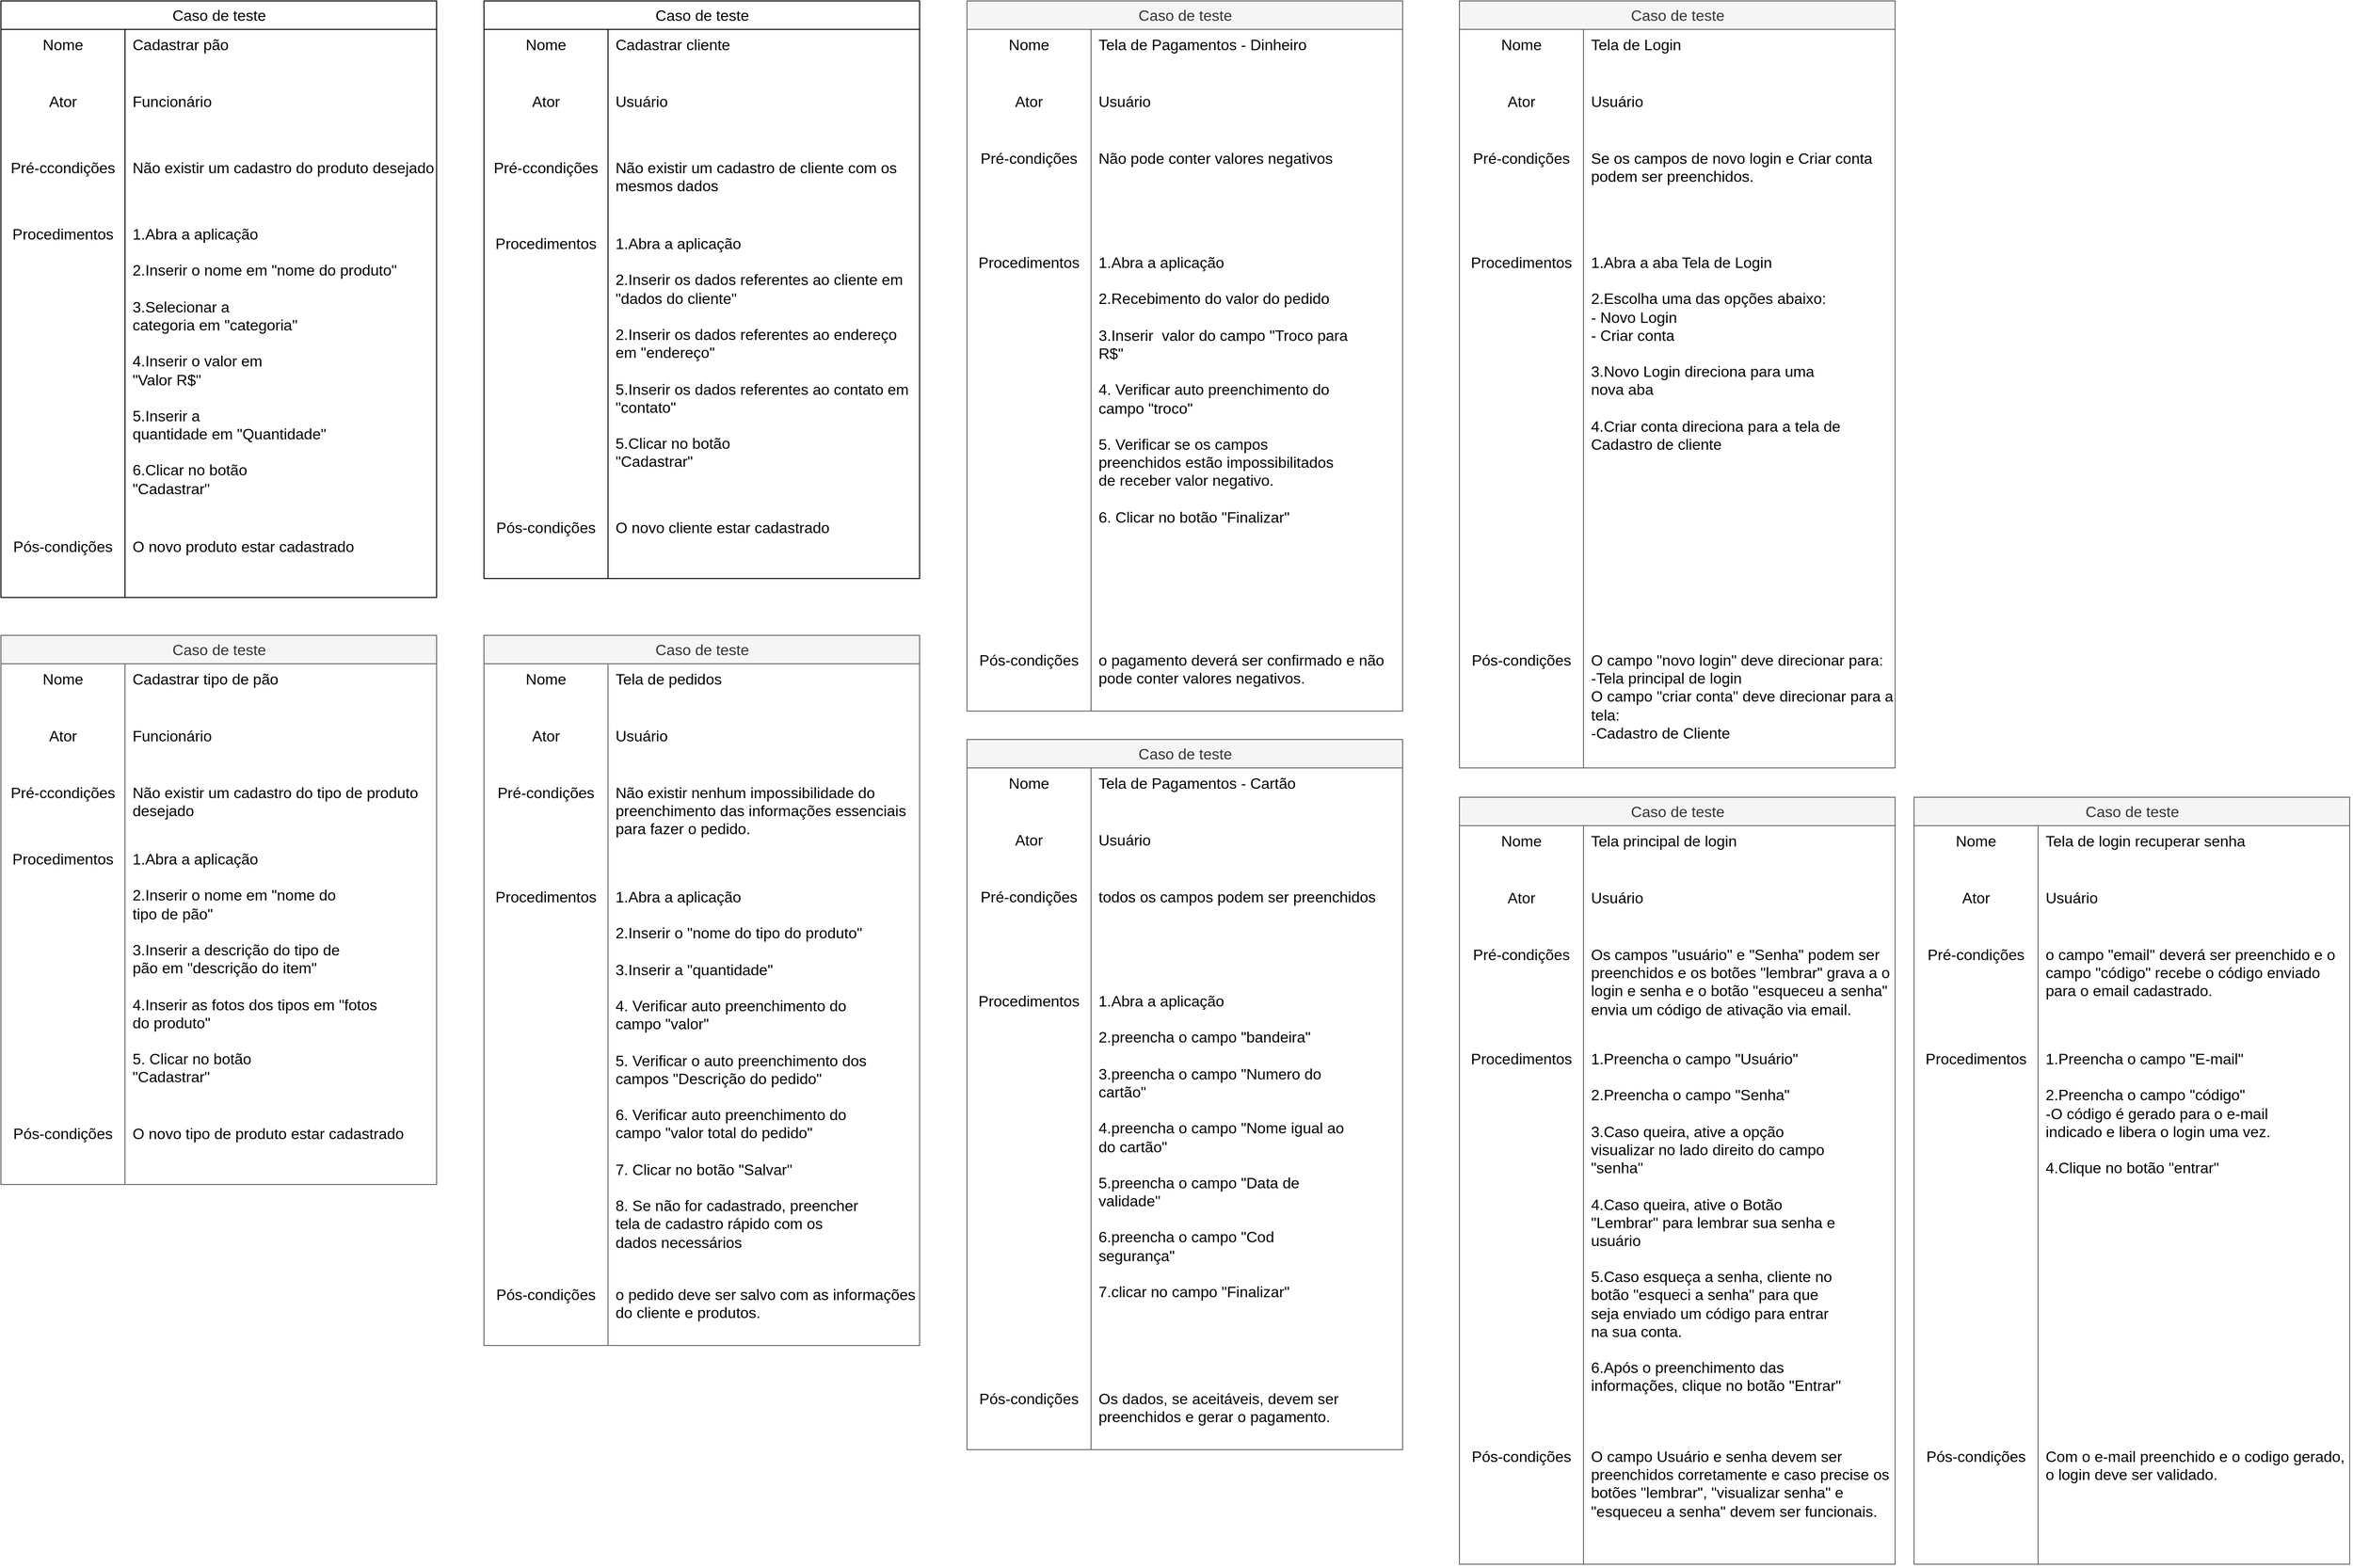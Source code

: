<mxfile version="22.0.4" type="github">
  <diagram name="Página-1" id="eGpYJWWkuo7umhn2AkbN">
    <mxGraphModel dx="5531" dy="2545" grid="1" gridSize="10" guides="1" tooltips="1" connect="1" arrows="1" fold="1" page="1" pageScale="1" pageWidth="2000" pageHeight="1600" math="0" shadow="0">
      <root>
        <mxCell id="0" />
        <mxCell id="1" parent="0" />
        <mxCell id="YnD6Rocj099rIB_h3GZ2-55" value="Caso de teste" style="shape=table;startSize=30;container=1;collapsible=0;childLayout=tableLayout;fixedRows=1;rowLines=0;fontStyle=0;strokeColor=default;fontSize=16;fontFamily=Helvetica;fontColor=default;fillColor=none;html=1;movable=0;resizable=0;rotatable=0;deletable=0;editable=0;locked=1;connectable=0;" parent="1" vertex="1">
          <mxGeometry x="-3990" y="-1590" width="460" height="630" as="geometry" />
        </mxCell>
        <mxCell id="YnD6Rocj099rIB_h3GZ2-75" style="shape=tableRow;horizontal=0;startSize=0;swimlaneHead=0;swimlaneBody=0;top=0;left=0;bottom=0;right=0;collapsible=0;dropTarget=0;fillColor=none;points=[[0,0.5],[1,0.5]];portConstraint=eastwest;strokeColor=inherit;fontSize=16;fontFamily=Helvetica;fontColor=default;html=1;movable=0;resizable=0;rotatable=0;deletable=0;editable=0;locked=1;connectable=0;" parent="YnD6Rocj099rIB_h3GZ2-55" vertex="1">
          <mxGeometry y="30" width="460" height="60" as="geometry" />
        </mxCell>
        <mxCell id="YnD6Rocj099rIB_h3GZ2-76" value="Nome" style="shape=partialRectangle;html=1;whiteSpace=wrap;connectable=0;fillColor=none;top=0;left=0;bottom=0;right=0;overflow=hidden;pointerEvents=1;strokeColor=inherit;fontSize=16;fontFamily=Helvetica;fontColor=default;startSize=30;verticalAlign=top;movable=0;resizable=0;rotatable=0;deletable=0;editable=0;locked=1;" parent="YnD6Rocj099rIB_h3GZ2-75" vertex="1">
          <mxGeometry width="131" height="60" as="geometry">
            <mxRectangle width="131" height="60" as="alternateBounds" />
          </mxGeometry>
        </mxCell>
        <mxCell id="YnD6Rocj099rIB_h3GZ2-77" value="Cadastrar pão" style="shape=partialRectangle;html=1;whiteSpace=wrap;connectable=0;fillColor=none;top=0;left=0;bottom=0;right=0;align=left;spacingLeft=6;overflow=hidden;strokeColor=inherit;fontSize=16;fontFamily=Helvetica;fontColor=default;startSize=30;verticalAlign=top;movable=0;resizable=0;rotatable=0;deletable=0;editable=0;locked=1;" parent="YnD6Rocj099rIB_h3GZ2-75" vertex="1">
          <mxGeometry x="131" width="329" height="60" as="geometry">
            <mxRectangle width="329" height="60" as="alternateBounds" />
          </mxGeometry>
        </mxCell>
        <mxCell id="YnD6Rocj099rIB_h3GZ2-71" style="shape=tableRow;horizontal=0;startSize=0;swimlaneHead=0;swimlaneBody=0;top=0;left=0;bottom=0;right=0;collapsible=0;dropTarget=0;fillColor=none;points=[[0,0.5],[1,0.5]];portConstraint=eastwest;strokeColor=inherit;fontSize=16;fontFamily=Helvetica;fontColor=default;html=1;movable=0;resizable=0;rotatable=0;deletable=0;editable=0;locked=1;connectable=0;" parent="YnD6Rocj099rIB_h3GZ2-55" vertex="1">
          <mxGeometry y="90" width="460" height="70" as="geometry" />
        </mxCell>
        <mxCell id="YnD6Rocj099rIB_h3GZ2-72" value="Ator" style="shape=partialRectangle;html=1;whiteSpace=wrap;connectable=0;fillColor=none;top=0;left=0;bottom=0;right=0;overflow=hidden;pointerEvents=1;strokeColor=inherit;fontSize=16;fontFamily=Helvetica;fontColor=default;startSize=30;verticalAlign=top;movable=0;resizable=0;rotatable=0;deletable=0;editable=0;locked=1;" parent="YnD6Rocj099rIB_h3GZ2-71" vertex="1">
          <mxGeometry width="131" height="70" as="geometry">
            <mxRectangle width="131" height="70" as="alternateBounds" />
          </mxGeometry>
        </mxCell>
        <mxCell id="YnD6Rocj099rIB_h3GZ2-73" value="Funcionário" style="shape=partialRectangle;html=1;whiteSpace=wrap;connectable=0;fillColor=none;top=0;left=0;bottom=0;right=0;align=left;spacingLeft=6;overflow=hidden;strokeColor=inherit;fontSize=16;fontFamily=Helvetica;fontColor=default;startSize=30;verticalAlign=top;movable=0;resizable=0;rotatable=0;deletable=0;editable=0;locked=1;" parent="YnD6Rocj099rIB_h3GZ2-71" vertex="1">
          <mxGeometry x="131" width="329" height="70" as="geometry">
            <mxRectangle width="329" height="70" as="alternateBounds" />
          </mxGeometry>
        </mxCell>
        <mxCell id="YnD6Rocj099rIB_h3GZ2-65" style="shape=tableRow;horizontal=0;startSize=0;swimlaneHead=0;swimlaneBody=0;top=0;left=0;bottom=0;right=0;collapsible=0;dropTarget=0;fillColor=none;points=[[0,0.5],[1,0.5]];portConstraint=eastwest;strokeColor=inherit;fontSize=16;fontFamily=Helvetica;fontColor=default;html=1;movable=0;resizable=0;rotatable=0;deletable=0;editable=0;locked=1;connectable=0;" parent="YnD6Rocj099rIB_h3GZ2-55" vertex="1">
          <mxGeometry y="160" width="460" height="70" as="geometry" />
        </mxCell>
        <mxCell id="YnD6Rocj099rIB_h3GZ2-66" value="Pré-ccondições" style="shape=partialRectangle;html=1;whiteSpace=wrap;connectable=0;fillColor=none;top=0;left=0;bottom=0;right=0;overflow=hidden;pointerEvents=1;strokeColor=inherit;fontSize=16;fontFamily=Helvetica;fontColor=default;startSize=30;verticalAlign=top;movable=0;resizable=0;rotatable=0;deletable=0;editable=0;locked=1;" parent="YnD6Rocj099rIB_h3GZ2-65" vertex="1">
          <mxGeometry width="131" height="70" as="geometry">
            <mxRectangle width="131" height="70" as="alternateBounds" />
          </mxGeometry>
        </mxCell>
        <mxCell id="YnD6Rocj099rIB_h3GZ2-67" value="Não existir um cadastro do produto desejado" style="shape=partialRectangle;html=1;whiteSpace=wrap;connectable=0;fillColor=none;top=0;left=0;bottom=0;right=0;align=left;spacingLeft=6;overflow=hidden;strokeColor=inherit;fontSize=16;fontFamily=Helvetica;fontColor=default;startSize=30;verticalAlign=top;movable=0;resizable=0;rotatable=0;deletable=0;editable=0;locked=1;" parent="YnD6Rocj099rIB_h3GZ2-65" vertex="1">
          <mxGeometry x="131" width="329" height="70" as="geometry">
            <mxRectangle width="329" height="70" as="alternateBounds" />
          </mxGeometry>
        </mxCell>
        <mxCell id="YnD6Rocj099rIB_h3GZ2-56" value="" style="shape=tableRow;horizontal=0;startSize=0;swimlaneHead=0;swimlaneBody=0;top=0;left=0;bottom=0;right=0;collapsible=0;dropTarget=0;fillColor=none;points=[[0,0.5],[1,0.5]];portConstraint=eastwest;strokeColor=inherit;fontSize=16;fontFamily=Helvetica;fontColor=default;html=1;movable=0;resizable=0;rotatable=0;deletable=0;editable=0;locked=1;connectable=0;" parent="YnD6Rocj099rIB_h3GZ2-55" vertex="1">
          <mxGeometry y="230" width="460" height="330" as="geometry" />
        </mxCell>
        <mxCell id="YnD6Rocj099rIB_h3GZ2-57" value="Procedimentos" style="shape=partialRectangle;html=1;whiteSpace=wrap;connectable=0;fillColor=none;top=0;left=0;bottom=0;right=0;overflow=hidden;pointerEvents=1;strokeColor=inherit;fontSize=16;fontFamily=Helvetica;fontColor=default;startSize=30;verticalAlign=top;movable=0;resizable=0;rotatable=0;deletable=0;editable=0;locked=1;" parent="YnD6Rocj099rIB_h3GZ2-56" vertex="1">
          <mxGeometry width="131" height="330" as="geometry">
            <mxRectangle width="131" height="330" as="alternateBounds" />
          </mxGeometry>
        </mxCell>
        <mxCell id="YnD6Rocj099rIB_h3GZ2-58" value="1.Abra a aplicação&lt;br&gt;&lt;br&gt;2.Inserir o nome em &quot;nome do produto&quot;&lt;br&gt;&lt;br&gt;&lt;table style=&quot;border-collapse:&lt;br/&gt; collapse;width:200pt&quot; width=&quot;267&quot; cellspacing=&quot;0&quot; cellpadding=&quot;0&quot; border=&quot;0&quot;&gt;&lt;tbody&gt;&lt;tr style=&quot;height:15.0pt&quot; height=&quot;20&quot;&gt;  &lt;td style=&quot;height:15.0pt;width:200pt&quot; width=&quot;267&quot; height=&quot;20&quot;&gt;3.Selecionar a&lt;br&gt;  categoria em &quot;categoria&quot;&lt;br&gt;&lt;br&gt;&lt;table style=&quot;border-collapse:&lt;br/&gt; collapse;width:200pt&quot; width=&quot;267&quot; cellspacing=&quot;0&quot; cellpadding=&quot;0&quot; border=&quot;0&quot;&gt;&lt;tbody&gt;&lt;tr style=&quot;height:15.0pt&quot; height=&quot;20&quot;&gt;  &lt;td style=&quot;height:15.0pt;width:200pt&quot; width=&quot;267&quot; height=&quot;20&quot;&gt;4.Inserir o valor em&lt;br&gt;  &quot;Valor R$&quot;&lt;br&gt;&lt;br&gt;&lt;table style=&quot;border-collapse:&lt;br/&gt; collapse;width:200pt&quot; width=&quot;267&quot; cellspacing=&quot;0&quot; cellpadding=&quot;0&quot; border=&quot;0&quot;&gt;&lt;tbody&gt;&lt;tr style=&quot;height:15.0pt&quot; height=&quot;20&quot;&gt;  &lt;td style=&quot;height:15.0pt;width:200pt&quot; width=&quot;267&quot; height=&quot;20&quot;&gt;5.Inserir a&lt;br&gt;  quantidade em &quot;Quantidade&quot;&lt;br&gt;&lt;br&gt;&lt;table style=&quot;border-collapse:&lt;br/&gt; collapse;width:200pt&quot; width=&quot;267&quot; cellspacing=&quot;0&quot; cellpadding=&quot;0&quot; border=&quot;0&quot;&gt;&lt;tbody&gt;&lt;tr style=&quot;height:15.0pt&quot; height=&quot;20&quot;&gt;  &lt;td style=&quot;height:15.0pt;width:200pt&quot; width=&quot;267&quot; height=&quot;20&quot;&gt;6.Clicar no botão&lt;br&gt;  &quot;Cadastrar&quot;&lt;/td&gt;&lt;/tr&gt;&lt;/tbody&gt;&lt;/table&gt;&lt;/td&gt;&lt;/tr&gt;&lt;/tbody&gt;&lt;/table&gt;&lt;/td&gt;&lt;/tr&gt;&lt;/tbody&gt;&lt;/table&gt;&lt;/td&gt;&lt;/tr&gt;&lt;/tbody&gt;&lt;/table&gt;" style="shape=partialRectangle;html=1;whiteSpace=wrap;connectable=0;fillColor=none;top=0;left=0;bottom=0;right=0;align=left;spacingLeft=6;overflow=hidden;strokeColor=inherit;fontSize=16;fontFamily=Helvetica;fontColor=default;startSize=30;verticalAlign=top;movable=0;resizable=0;rotatable=0;deletable=0;editable=0;locked=1;" parent="YnD6Rocj099rIB_h3GZ2-56" vertex="1">
          <mxGeometry x="131" width="329" height="330" as="geometry">
            <mxRectangle width="329" height="330" as="alternateBounds" />
          </mxGeometry>
        </mxCell>
        <mxCell id="YnD6Rocj099rIB_h3GZ2-59" value="" style="shape=tableRow;horizontal=0;startSize=0;swimlaneHead=0;swimlaneBody=0;top=0;left=0;bottom=0;right=0;collapsible=0;dropTarget=0;fillColor=none;points=[[0,0.5],[1,0.5]];portConstraint=eastwest;strokeColor=inherit;fontSize=16;fontFamily=Helvetica;fontColor=default;html=1;movable=0;resizable=0;rotatable=0;deletable=0;editable=0;locked=1;connectable=0;" parent="YnD6Rocj099rIB_h3GZ2-55" vertex="1">
          <mxGeometry y="560" width="460" height="70" as="geometry" />
        </mxCell>
        <mxCell id="YnD6Rocj099rIB_h3GZ2-60" value="Pós-condições" style="shape=partialRectangle;html=1;whiteSpace=wrap;connectable=0;fillColor=none;top=0;left=0;bottom=0;right=0;overflow=hidden;strokeColor=inherit;fontSize=16;fontFamily=Helvetica;fontColor=default;startSize=30;verticalAlign=top;movable=0;resizable=0;rotatable=0;deletable=0;editable=0;locked=1;" parent="YnD6Rocj099rIB_h3GZ2-59" vertex="1">
          <mxGeometry width="131" height="70" as="geometry">
            <mxRectangle width="131" height="70" as="alternateBounds" />
          </mxGeometry>
        </mxCell>
        <mxCell id="YnD6Rocj099rIB_h3GZ2-61" value="O novo produto estar cadastrado" style="shape=partialRectangle;html=1;whiteSpace=wrap;connectable=0;fillColor=none;top=0;left=0;bottom=0;right=0;align=left;spacingLeft=6;overflow=hidden;strokeColor=inherit;fontSize=16;fontFamily=Helvetica;fontColor=default;startSize=30;verticalAlign=top;movable=0;resizable=0;rotatable=0;deletable=0;editable=0;locked=1;" parent="YnD6Rocj099rIB_h3GZ2-59" vertex="1">
          <mxGeometry x="131" width="329" height="70" as="geometry">
            <mxRectangle width="329" height="70" as="alternateBounds" />
          </mxGeometry>
        </mxCell>
        <mxCell id="zdOX9Ih-UgLRaYZ5D7JB-17" value="Caso de teste" style="shape=table;startSize=30;container=1;collapsible=0;childLayout=tableLayout;fixedRows=1;rowLines=0;fontStyle=0;strokeColor=#666666;fontSize=16;fontFamily=Helvetica;fontColor=#333333;fillColor=#f5f5f5;html=1;movable=0;resizable=0;rotatable=0;deletable=0;editable=0;locked=1;connectable=0;perimeterSpacing=0;strokeWidth=1;" parent="1" vertex="1">
          <mxGeometry x="-3990" y="-920" width="460" height="580" as="geometry" />
        </mxCell>
        <mxCell id="zdOX9Ih-UgLRaYZ5D7JB-18" style="shape=tableRow;horizontal=0;startSize=0;swimlaneHead=0;swimlaneBody=0;top=0;left=0;bottom=0;right=0;collapsible=0;dropTarget=0;fillColor=none;points=[[0,0.5],[1,0.5]];portConstraint=eastwest;strokeColor=inherit;fontSize=16;fontFamily=Helvetica;fontColor=default;html=1;movable=0;resizable=0;rotatable=0;deletable=0;editable=0;locked=1;connectable=0;" parent="zdOX9Ih-UgLRaYZ5D7JB-17" vertex="1">
          <mxGeometry y="30" width="460" height="60" as="geometry" />
        </mxCell>
        <mxCell id="zdOX9Ih-UgLRaYZ5D7JB-19" value="Nome" style="shape=partialRectangle;html=1;whiteSpace=wrap;connectable=0;fillColor=none;top=0;left=0;bottom=0;right=0;overflow=hidden;pointerEvents=1;strokeColor=inherit;fontSize=16;fontFamily=Helvetica;fontColor=default;startSize=30;verticalAlign=top;movable=0;resizable=0;rotatable=0;deletable=0;editable=0;locked=1;" parent="zdOX9Ih-UgLRaYZ5D7JB-18" vertex="1">
          <mxGeometry width="131" height="60" as="geometry">
            <mxRectangle width="131" height="60" as="alternateBounds" />
          </mxGeometry>
        </mxCell>
        <mxCell id="zdOX9Ih-UgLRaYZ5D7JB-20" value="Cadastrar tipo de pão&lt;br&gt;" style="shape=partialRectangle;html=1;whiteSpace=wrap;connectable=0;fillColor=none;top=0;left=0;bottom=0;right=0;align=left;spacingLeft=6;overflow=hidden;strokeColor=inherit;fontSize=16;fontFamily=Helvetica;fontColor=default;startSize=30;verticalAlign=top;movable=0;resizable=0;rotatable=0;deletable=0;editable=0;locked=1;" parent="zdOX9Ih-UgLRaYZ5D7JB-18" vertex="1">
          <mxGeometry x="131" width="329" height="60" as="geometry">
            <mxRectangle width="329" height="60" as="alternateBounds" />
          </mxGeometry>
        </mxCell>
        <mxCell id="zdOX9Ih-UgLRaYZ5D7JB-21" style="shape=tableRow;horizontal=0;startSize=0;swimlaneHead=0;swimlaneBody=0;top=0;left=0;bottom=0;right=0;collapsible=0;dropTarget=0;fillColor=none;points=[[0,0.5],[1,0.5]];portConstraint=eastwest;strokeColor=inherit;fontSize=16;fontFamily=Helvetica;fontColor=default;html=1;movable=0;resizable=0;rotatable=0;deletable=0;editable=0;locked=1;connectable=0;" parent="zdOX9Ih-UgLRaYZ5D7JB-17" vertex="1">
          <mxGeometry y="90" width="460" height="60" as="geometry" />
        </mxCell>
        <mxCell id="zdOX9Ih-UgLRaYZ5D7JB-22" value="Ator" style="shape=partialRectangle;html=1;whiteSpace=wrap;connectable=0;fillColor=none;top=0;left=0;bottom=0;right=0;overflow=hidden;pointerEvents=1;strokeColor=inherit;fontSize=16;fontFamily=Helvetica;fontColor=default;startSize=30;verticalAlign=top;movable=0;resizable=0;rotatable=0;deletable=0;editable=0;locked=1;" parent="zdOX9Ih-UgLRaYZ5D7JB-21" vertex="1">
          <mxGeometry width="131" height="60" as="geometry">
            <mxRectangle width="131" height="60" as="alternateBounds" />
          </mxGeometry>
        </mxCell>
        <mxCell id="zdOX9Ih-UgLRaYZ5D7JB-23" value="Funcionário" style="shape=partialRectangle;html=1;whiteSpace=wrap;connectable=0;fillColor=none;top=0;left=0;bottom=0;right=0;align=left;spacingLeft=6;overflow=hidden;strokeColor=inherit;fontSize=16;fontFamily=Helvetica;fontColor=default;startSize=30;verticalAlign=top;movable=0;resizable=0;rotatable=0;deletable=0;editable=0;locked=1;" parent="zdOX9Ih-UgLRaYZ5D7JB-21" vertex="1">
          <mxGeometry x="131" width="329" height="60" as="geometry">
            <mxRectangle width="329" height="60" as="alternateBounds" />
          </mxGeometry>
        </mxCell>
        <mxCell id="zdOX9Ih-UgLRaYZ5D7JB-24" style="shape=tableRow;horizontal=0;startSize=0;swimlaneHead=0;swimlaneBody=0;top=0;left=0;bottom=0;right=0;collapsible=0;dropTarget=0;fillColor=none;points=[[0,0.5],[1,0.5]];portConstraint=eastwest;strokeColor=inherit;fontSize=16;fontFamily=Helvetica;fontColor=default;html=1;movable=0;resizable=0;rotatable=0;deletable=0;editable=0;locked=1;connectable=0;" parent="zdOX9Ih-UgLRaYZ5D7JB-17" vertex="1">
          <mxGeometry y="150" width="460" height="70" as="geometry" />
        </mxCell>
        <mxCell id="zdOX9Ih-UgLRaYZ5D7JB-25" value="Pré-ccondições" style="shape=partialRectangle;html=1;whiteSpace=wrap;connectable=0;fillColor=none;top=0;left=0;bottom=0;right=0;overflow=hidden;pointerEvents=1;strokeColor=inherit;fontSize=16;fontFamily=Helvetica;fontColor=default;startSize=30;verticalAlign=top;movable=0;resizable=0;rotatable=0;deletable=0;editable=0;locked=1;" parent="zdOX9Ih-UgLRaYZ5D7JB-24" vertex="1">
          <mxGeometry width="131" height="70" as="geometry">
            <mxRectangle width="131" height="70" as="alternateBounds" />
          </mxGeometry>
        </mxCell>
        <mxCell id="zdOX9Ih-UgLRaYZ5D7JB-26" value="Não existir um cadastro do tipo de produto desejado" style="shape=partialRectangle;html=1;whiteSpace=wrap;connectable=0;fillColor=none;top=0;left=0;bottom=0;right=0;align=left;spacingLeft=6;overflow=hidden;strokeColor=inherit;fontSize=16;fontFamily=Helvetica;fontColor=default;startSize=30;verticalAlign=top;movable=0;resizable=0;rotatable=0;deletable=0;editable=0;locked=1;" parent="zdOX9Ih-UgLRaYZ5D7JB-24" vertex="1">
          <mxGeometry x="131" width="329" height="70" as="geometry">
            <mxRectangle width="329" height="70" as="alternateBounds" />
          </mxGeometry>
        </mxCell>
        <mxCell id="zdOX9Ih-UgLRaYZ5D7JB-27" value="" style="shape=tableRow;horizontal=0;startSize=0;swimlaneHead=0;swimlaneBody=0;top=0;left=0;bottom=0;right=0;collapsible=0;dropTarget=0;fillColor=none;points=[[0,0.5],[1,0.5]];portConstraint=eastwest;strokeColor=inherit;fontSize=16;fontFamily=Helvetica;fontColor=default;html=1;movable=0;resizable=0;rotatable=0;deletable=0;editable=0;locked=1;connectable=0;" parent="zdOX9Ih-UgLRaYZ5D7JB-17" vertex="1">
          <mxGeometry y="220" width="460" height="290" as="geometry" />
        </mxCell>
        <mxCell id="zdOX9Ih-UgLRaYZ5D7JB-28" value="Procedimentos" style="shape=partialRectangle;html=1;whiteSpace=wrap;connectable=0;fillColor=none;top=0;left=0;bottom=0;right=0;overflow=hidden;pointerEvents=1;strokeColor=inherit;fontSize=16;fontFamily=Helvetica;fontColor=default;startSize=30;verticalAlign=top;movable=0;resizable=0;rotatable=0;deletable=0;editable=0;locked=1;" parent="zdOX9Ih-UgLRaYZ5D7JB-27" vertex="1">
          <mxGeometry width="131" height="290" as="geometry">
            <mxRectangle width="131" height="290" as="alternateBounds" />
          </mxGeometry>
        </mxCell>
        <mxCell id="zdOX9Ih-UgLRaYZ5D7JB-29" value="1.Abra a aplicação&lt;br&gt;&lt;br&gt;2.Inserir o nome em &quot;nome&amp;nbsp;do&lt;br&gt;tipo de pão&quot;&lt;br&gt;&lt;br&gt;&lt;table style=&quot;border-collapse:&lt;br/&gt; collapse;width:200pt&quot; width=&quot;267&quot; cellspacing=&quot;0&quot; cellpadding=&quot;0&quot; border=&quot;0&quot;&gt;&lt;tbody&gt;&lt;tr style=&quot;height:15.0pt&quot; height=&quot;20&quot;&gt;  &lt;td style=&quot;height:15.0pt;width:200pt&quot; width=&quot;267&quot; height=&quot;20&quot;&gt;3.Inserir&amp;nbsp;a descrição do&amp;nbsp;tipo de&lt;br&gt;pão em &quot;descrição do item&quot;&lt;br&gt;&lt;br&gt;&lt;table style=&quot;border-collapse:&lt;br/&gt; collapse;width:200pt&quot; width=&quot;267&quot; cellspacing=&quot;0&quot; cellpadding=&quot;0&quot; border=&quot;0&quot;&gt;&lt;tbody&gt;&lt;tr style=&quot;height:15.0pt&quot; height=&quot;20&quot;&gt;  &lt;td style=&quot;height:15.0pt;width:200pt&quot; width=&quot;267&quot; height=&quot;20&quot;&gt;4.Inserir as fotos dos tipos em &quot;fotos do produto&quot;&lt;br&gt;&lt;table style=&quot;border-collapse:&lt;br/&gt; collapse;width:200pt&quot; width=&quot;267&quot; cellspacing=&quot;0&quot; cellpadding=&quot;0&quot; border=&quot;0&quot;&gt;&lt;tbody&gt;&lt;tr style=&quot;height:15.0pt&quot; height=&quot;20&quot;&gt;&lt;td style=&quot;height:15.0pt;width:200pt&quot; width=&quot;267&quot; height=&quot;20&quot;&gt;&lt;br&gt;5. Clicar no botão&lt;br style=&quot;border-color: var(--border-color);&quot;&gt;&quot;Cadastrar&quot;&lt;/td&gt;&lt;/tr&gt;&lt;/tbody&gt;&lt;/table&gt;&lt;/td&gt;&lt;/tr&gt;&lt;/tbody&gt;&lt;/table&gt;&lt;/td&gt;&lt;/tr&gt;&lt;/tbody&gt;&lt;/table&gt;" style="shape=partialRectangle;html=1;whiteSpace=wrap;connectable=0;fillColor=none;top=0;left=0;bottom=0;right=0;align=left;spacingLeft=6;overflow=hidden;strokeColor=inherit;fontSize=16;fontFamily=Helvetica;fontColor=default;startSize=30;verticalAlign=top;movable=0;resizable=0;rotatable=0;deletable=0;editable=0;locked=1;" parent="zdOX9Ih-UgLRaYZ5D7JB-27" vertex="1">
          <mxGeometry x="131" width="329" height="290" as="geometry">
            <mxRectangle width="329" height="290" as="alternateBounds" />
          </mxGeometry>
        </mxCell>
        <mxCell id="zdOX9Ih-UgLRaYZ5D7JB-30" value="" style="shape=tableRow;horizontal=0;startSize=0;swimlaneHead=0;swimlaneBody=0;top=0;left=0;bottom=0;right=0;collapsible=0;dropTarget=0;fillColor=none;points=[[0,0.5],[1,0.5]];portConstraint=eastwest;strokeColor=inherit;fontSize=16;fontFamily=Helvetica;fontColor=default;html=1;movable=0;resizable=0;rotatable=0;deletable=0;editable=0;locked=1;connectable=0;" parent="zdOX9Ih-UgLRaYZ5D7JB-17" vertex="1">
          <mxGeometry y="510" width="460" height="70" as="geometry" />
        </mxCell>
        <mxCell id="zdOX9Ih-UgLRaYZ5D7JB-31" value="Pós-condições" style="shape=partialRectangle;html=1;whiteSpace=wrap;connectable=0;fillColor=none;top=0;left=0;bottom=0;right=0;overflow=hidden;strokeColor=inherit;fontSize=16;fontFamily=Helvetica;fontColor=default;startSize=30;verticalAlign=top;movable=0;resizable=0;rotatable=0;deletable=0;editable=0;locked=1;" parent="zdOX9Ih-UgLRaYZ5D7JB-30" vertex="1">
          <mxGeometry width="131" height="70" as="geometry">
            <mxRectangle width="131" height="70" as="alternateBounds" />
          </mxGeometry>
        </mxCell>
        <mxCell id="zdOX9Ih-UgLRaYZ5D7JB-32" value="O novo tipo de produto estar cadastrado" style="shape=partialRectangle;html=1;whiteSpace=wrap;connectable=0;fillColor=none;top=0;left=0;bottom=0;right=0;align=left;spacingLeft=6;overflow=hidden;strokeColor=inherit;fontSize=16;fontFamily=Helvetica;fontColor=default;startSize=30;verticalAlign=top;movable=0;resizable=0;rotatable=0;deletable=0;editable=0;locked=1;perimeterSpacing=1;strokeWidth=5;" parent="zdOX9Ih-UgLRaYZ5D7JB-30" vertex="1">
          <mxGeometry x="131" width="329" height="70" as="geometry">
            <mxRectangle width="329" height="70" as="alternateBounds" />
          </mxGeometry>
        </mxCell>
        <mxCell id="zdOX9Ih-UgLRaYZ5D7JB-34" value="Caso de teste" style="shape=table;startSize=30;container=1;collapsible=0;childLayout=tableLayout;fixedRows=1;rowLines=0;fontStyle=0;strokeColor=default;fontSize=16;fontFamily=Helvetica;fontColor=default;fillColor=none;html=1;movable=0;resizable=0;rotatable=0;deletable=0;editable=0;locked=1;connectable=0;" parent="1" vertex="1">
          <mxGeometry x="-3480" y="-1590" width="460" height="610" as="geometry" />
        </mxCell>
        <mxCell id="zdOX9Ih-UgLRaYZ5D7JB-35" style="shape=tableRow;horizontal=0;startSize=0;swimlaneHead=0;swimlaneBody=0;top=0;left=0;bottom=0;right=0;collapsible=0;dropTarget=0;fillColor=none;points=[[0,0.5],[1,0.5]];portConstraint=eastwest;strokeColor=inherit;fontSize=16;fontFamily=Helvetica;fontColor=default;html=1;movable=0;resizable=0;rotatable=0;deletable=0;editable=0;locked=1;connectable=0;" parent="zdOX9Ih-UgLRaYZ5D7JB-34" vertex="1">
          <mxGeometry y="30" width="460" height="60" as="geometry" />
        </mxCell>
        <mxCell id="zdOX9Ih-UgLRaYZ5D7JB-36" value="Nome" style="shape=partialRectangle;html=1;whiteSpace=wrap;connectable=0;fillColor=none;top=0;left=0;bottom=0;right=0;overflow=hidden;pointerEvents=1;strokeColor=inherit;fontSize=16;fontFamily=Helvetica;fontColor=default;startSize=30;verticalAlign=top;movable=0;resizable=0;rotatable=0;deletable=0;editable=0;locked=1;" parent="zdOX9Ih-UgLRaYZ5D7JB-35" vertex="1">
          <mxGeometry width="131" height="60" as="geometry">
            <mxRectangle width="131" height="60" as="alternateBounds" />
          </mxGeometry>
        </mxCell>
        <mxCell id="zdOX9Ih-UgLRaYZ5D7JB-37" value="Cadastrar cliente" style="shape=partialRectangle;html=1;whiteSpace=wrap;connectable=0;fillColor=none;top=0;left=0;bottom=0;right=0;align=left;spacingLeft=6;overflow=hidden;strokeColor=inherit;fontSize=16;fontFamily=Helvetica;fontColor=default;startSize=30;verticalAlign=top;movable=0;resizable=0;rotatable=0;deletable=0;editable=0;locked=1;" parent="zdOX9Ih-UgLRaYZ5D7JB-35" vertex="1">
          <mxGeometry x="131" width="329" height="60" as="geometry">
            <mxRectangle width="329" height="60" as="alternateBounds" />
          </mxGeometry>
        </mxCell>
        <mxCell id="zdOX9Ih-UgLRaYZ5D7JB-38" style="shape=tableRow;horizontal=0;startSize=0;swimlaneHead=0;swimlaneBody=0;top=0;left=0;bottom=0;right=0;collapsible=0;dropTarget=0;fillColor=none;points=[[0,0.5],[1,0.5]];portConstraint=eastwest;strokeColor=inherit;fontSize=16;fontFamily=Helvetica;fontColor=default;html=1;movable=0;resizable=0;rotatable=0;deletable=0;editable=0;locked=1;connectable=0;" parent="zdOX9Ih-UgLRaYZ5D7JB-34" vertex="1">
          <mxGeometry y="90" width="460" height="70" as="geometry" />
        </mxCell>
        <mxCell id="zdOX9Ih-UgLRaYZ5D7JB-39" value="Ator" style="shape=partialRectangle;html=1;whiteSpace=wrap;connectable=0;fillColor=none;top=0;left=0;bottom=0;right=0;overflow=hidden;pointerEvents=1;strokeColor=inherit;fontSize=16;fontFamily=Helvetica;fontColor=default;startSize=30;verticalAlign=top;movable=0;resizable=0;rotatable=0;deletable=0;editable=0;locked=1;" parent="zdOX9Ih-UgLRaYZ5D7JB-38" vertex="1">
          <mxGeometry width="131" height="70" as="geometry">
            <mxRectangle width="131" height="70" as="alternateBounds" />
          </mxGeometry>
        </mxCell>
        <mxCell id="zdOX9Ih-UgLRaYZ5D7JB-40" value="Usuário" style="shape=partialRectangle;html=1;whiteSpace=wrap;connectable=0;fillColor=none;top=0;left=0;bottom=0;right=0;align=left;spacingLeft=6;overflow=hidden;strokeColor=inherit;fontSize=16;fontFamily=Helvetica;fontColor=default;startSize=30;verticalAlign=top;movable=0;resizable=0;rotatable=0;deletable=0;editable=0;locked=1;" parent="zdOX9Ih-UgLRaYZ5D7JB-38" vertex="1">
          <mxGeometry x="131" width="329" height="70" as="geometry">
            <mxRectangle width="329" height="70" as="alternateBounds" />
          </mxGeometry>
        </mxCell>
        <mxCell id="zdOX9Ih-UgLRaYZ5D7JB-41" style="shape=tableRow;horizontal=0;startSize=0;swimlaneHead=0;swimlaneBody=0;top=0;left=0;bottom=0;right=0;collapsible=0;dropTarget=0;fillColor=none;points=[[0,0.5],[1,0.5]];portConstraint=eastwest;strokeColor=inherit;fontSize=16;fontFamily=Helvetica;fontColor=default;html=1;movable=0;resizable=0;rotatable=0;deletable=0;editable=0;locked=1;connectable=0;" parent="zdOX9Ih-UgLRaYZ5D7JB-34" vertex="1">
          <mxGeometry y="160" width="460" height="80" as="geometry" />
        </mxCell>
        <mxCell id="zdOX9Ih-UgLRaYZ5D7JB-42" value="Pré-ccondições" style="shape=partialRectangle;html=1;whiteSpace=wrap;connectable=0;fillColor=none;top=0;left=0;bottom=0;right=0;overflow=hidden;pointerEvents=1;strokeColor=inherit;fontSize=16;fontFamily=Helvetica;fontColor=default;startSize=30;verticalAlign=top;movable=0;resizable=0;rotatable=0;deletable=0;editable=0;locked=1;" parent="zdOX9Ih-UgLRaYZ5D7JB-41" vertex="1">
          <mxGeometry width="131" height="80" as="geometry">
            <mxRectangle width="131" height="80" as="alternateBounds" />
          </mxGeometry>
        </mxCell>
        <mxCell id="zdOX9Ih-UgLRaYZ5D7JB-43" value="Não existir um cadastro de cliente com os mesmos dados" style="shape=partialRectangle;html=1;whiteSpace=wrap;connectable=0;fillColor=none;top=0;left=0;bottom=0;right=0;align=left;spacingLeft=6;overflow=hidden;strokeColor=inherit;fontSize=16;fontFamily=Helvetica;fontColor=default;startSize=30;verticalAlign=top;movable=0;resizable=0;rotatable=0;deletable=0;editable=0;locked=1;" parent="zdOX9Ih-UgLRaYZ5D7JB-41" vertex="1">
          <mxGeometry x="131" width="329" height="80" as="geometry">
            <mxRectangle width="329" height="80" as="alternateBounds" />
          </mxGeometry>
        </mxCell>
        <mxCell id="zdOX9Ih-UgLRaYZ5D7JB-44" value="" style="shape=tableRow;horizontal=0;startSize=0;swimlaneHead=0;swimlaneBody=0;top=0;left=0;bottom=0;right=0;collapsible=0;dropTarget=0;fillColor=none;points=[[0,0.5],[1,0.5]];portConstraint=eastwest;strokeColor=inherit;fontSize=16;fontFamily=Helvetica;fontColor=default;html=1;movable=0;resizable=0;rotatable=0;deletable=0;editable=0;locked=1;connectable=0;" parent="zdOX9Ih-UgLRaYZ5D7JB-34" vertex="1">
          <mxGeometry y="240" width="460" height="300" as="geometry" />
        </mxCell>
        <mxCell id="zdOX9Ih-UgLRaYZ5D7JB-45" value="Procedimentos" style="shape=partialRectangle;html=1;whiteSpace=wrap;connectable=0;fillColor=none;top=0;left=0;bottom=0;right=0;overflow=hidden;pointerEvents=1;strokeColor=inherit;fontSize=16;fontFamily=Helvetica;fontColor=default;startSize=30;verticalAlign=top;movable=0;resizable=0;rotatable=0;deletable=0;editable=0;locked=1;" parent="zdOX9Ih-UgLRaYZ5D7JB-44" vertex="1">
          <mxGeometry width="131" height="300" as="geometry">
            <mxRectangle width="131" height="300" as="alternateBounds" />
          </mxGeometry>
        </mxCell>
        <mxCell id="zdOX9Ih-UgLRaYZ5D7JB-46" value="1.Abra a aplicação&lt;br&gt;&lt;br&gt;2.Inserir os dados referentes ao cliente em &quot;dados do cliente&quot;&lt;br&gt;&lt;br style=&quot;border-color: var(--border-color);&quot;&gt;2.Inserir os dados referentes ao endereço em &quot;endereço&quot;&lt;br&gt;&lt;br style=&quot;border-color: var(--border-color);&quot;&gt;5.Inserir os dados referentes ao contato em &quot;contato&quot;&lt;br&gt;&lt;table style=&quot;border-collapse:&lt;br/&gt; collapse;width:200pt&quot; width=&quot;267&quot; cellspacing=&quot;0&quot; cellpadding=&quot;0&quot; border=&quot;0&quot;&gt;&lt;tbody&gt;&lt;tr style=&quot;height:15.0pt&quot; height=&quot;20&quot;&gt;  &lt;td style=&quot;height:15.0pt;width:200pt&quot; width=&quot;267&quot; height=&quot;20&quot;&gt;&lt;table style=&quot;border-collapse:&lt;br/&gt; collapse;width:200pt&quot; width=&quot;267&quot; cellspacing=&quot;0&quot; cellpadding=&quot;0&quot; border=&quot;0&quot;&gt;&lt;tbody&gt;&lt;tr style=&quot;height:15.0pt&quot; height=&quot;20&quot;&gt;&lt;td style=&quot;height:15.0pt;width:200pt&quot; width=&quot;267&quot; height=&quot;20&quot;&gt;&lt;table style=&quot;border-collapse:&lt;br/&gt; collapse;width:200pt&quot; width=&quot;267&quot; cellspacing=&quot;0&quot; cellpadding=&quot;0&quot; border=&quot;0&quot;&gt;&lt;tbody&gt;&lt;tr style=&quot;height:15.0pt&quot; height=&quot;20&quot;&gt;&lt;td style=&quot;height:15.0pt;width:200pt&quot; width=&quot;267&quot; height=&quot;20&quot;&gt;&lt;br&gt;&lt;table style=&quot;border-collapse:&lt;br/&gt; collapse;width:200pt&quot; width=&quot;267&quot; cellspacing=&quot;0&quot; cellpadding=&quot;0&quot; border=&quot;0&quot;&gt;&lt;tbody&gt;&lt;tr style=&quot;height:15.0pt&quot; height=&quot;20&quot;&gt;  &lt;td style=&quot;height:15.0pt;width:200pt&quot; width=&quot;267&quot; height=&quot;20&quot;&gt;5.Clicar no botão&lt;br&gt;  &quot;Cadastrar&quot;&lt;/td&gt;&lt;/tr&gt;&lt;/tbody&gt;&lt;/table&gt;&lt;/td&gt;&lt;/tr&gt;&lt;/tbody&gt;&lt;/table&gt;&lt;/td&gt;&lt;/tr&gt;&lt;/tbody&gt;&lt;/table&gt;&lt;/td&gt;&lt;/tr&gt;&lt;/tbody&gt;&lt;/table&gt;" style="shape=partialRectangle;html=1;whiteSpace=wrap;connectable=0;fillColor=none;top=0;left=0;bottom=0;right=0;align=left;spacingLeft=6;overflow=hidden;strokeColor=inherit;fontSize=16;fontFamily=Helvetica;fontColor=default;startSize=30;verticalAlign=top;movable=0;resizable=0;rotatable=0;deletable=0;editable=0;locked=1;" parent="zdOX9Ih-UgLRaYZ5D7JB-44" vertex="1">
          <mxGeometry x="131" width="329" height="300" as="geometry">
            <mxRectangle width="329" height="300" as="alternateBounds" />
          </mxGeometry>
        </mxCell>
        <mxCell id="zdOX9Ih-UgLRaYZ5D7JB-47" value="" style="shape=tableRow;horizontal=0;startSize=0;swimlaneHead=0;swimlaneBody=0;top=0;left=0;bottom=0;right=0;collapsible=0;dropTarget=0;fillColor=none;points=[[0,0.5],[1,0.5]];portConstraint=eastwest;strokeColor=inherit;fontSize=16;fontFamily=Helvetica;fontColor=default;html=1;movable=0;resizable=0;rotatable=0;deletable=0;editable=0;locked=1;connectable=0;" parent="zdOX9Ih-UgLRaYZ5D7JB-34" vertex="1">
          <mxGeometry y="540" width="460" height="70" as="geometry" />
        </mxCell>
        <mxCell id="zdOX9Ih-UgLRaYZ5D7JB-48" value="Pós-condições" style="shape=partialRectangle;html=1;whiteSpace=wrap;connectable=0;fillColor=none;top=0;left=0;bottom=0;right=0;overflow=hidden;strokeColor=inherit;fontSize=16;fontFamily=Helvetica;fontColor=default;startSize=30;verticalAlign=top;movable=0;resizable=0;rotatable=0;deletable=0;editable=0;locked=1;" parent="zdOX9Ih-UgLRaYZ5D7JB-47" vertex="1">
          <mxGeometry width="131" height="70" as="geometry">
            <mxRectangle width="131" height="70" as="alternateBounds" />
          </mxGeometry>
        </mxCell>
        <mxCell id="zdOX9Ih-UgLRaYZ5D7JB-49" value="O novo cliente estar cadastrado" style="shape=partialRectangle;html=1;whiteSpace=wrap;connectable=0;fillColor=none;top=0;left=0;bottom=0;right=0;align=left;spacingLeft=6;overflow=hidden;strokeColor=inherit;fontSize=16;fontFamily=Helvetica;fontColor=default;startSize=30;verticalAlign=top;movable=0;resizable=0;rotatable=0;deletable=0;editable=0;locked=1;" parent="zdOX9Ih-UgLRaYZ5D7JB-47" vertex="1">
          <mxGeometry x="131" width="329" height="70" as="geometry">
            <mxRectangle width="329" height="70" as="alternateBounds" />
          </mxGeometry>
        </mxCell>
        <mxCell id="hfaAtWTm47N9MxbNHg6f-1" value="Caso de teste" style="shape=table;startSize=30;container=1;collapsible=0;childLayout=tableLayout;fixedRows=1;rowLines=0;fontStyle=0;strokeColor=#666666;fontSize=16;fontFamily=Helvetica;fontColor=#333333;fillColor=#f5f5f5;html=1;movable=1;resizable=1;rotatable=1;deletable=1;editable=1;locked=0;connectable=1;perimeterSpacing=0;strokeWidth=1;" parent="1" vertex="1">
          <mxGeometry x="-3480" y="-920" width="460" height="750" as="geometry" />
        </mxCell>
        <mxCell id="hfaAtWTm47N9MxbNHg6f-2" style="shape=tableRow;horizontal=0;startSize=0;swimlaneHead=0;swimlaneBody=0;top=0;left=0;bottom=0;right=0;collapsible=0;dropTarget=0;fillColor=none;points=[[0,0.5],[1,0.5]];portConstraint=eastwest;strokeColor=inherit;fontSize=16;fontFamily=Helvetica;fontColor=default;html=1;movable=1;resizable=1;rotatable=1;deletable=1;editable=1;locked=0;connectable=1;" parent="hfaAtWTm47N9MxbNHg6f-1" vertex="1">
          <mxGeometry y="30" width="460" height="60" as="geometry" />
        </mxCell>
        <mxCell id="hfaAtWTm47N9MxbNHg6f-3" value="Nome" style="shape=partialRectangle;html=1;whiteSpace=wrap;connectable=1;fillColor=none;top=0;left=0;bottom=0;right=0;overflow=hidden;pointerEvents=1;strokeColor=inherit;fontSize=16;fontFamily=Helvetica;fontColor=default;startSize=30;verticalAlign=top;movable=1;resizable=1;rotatable=1;deletable=1;editable=1;locked=0;" parent="hfaAtWTm47N9MxbNHg6f-2" vertex="1">
          <mxGeometry width="131" height="60" as="geometry">
            <mxRectangle width="131" height="60" as="alternateBounds" />
          </mxGeometry>
        </mxCell>
        <mxCell id="hfaAtWTm47N9MxbNHg6f-4" value="Tela de pedidos" style="shape=partialRectangle;html=1;whiteSpace=wrap;connectable=1;fillColor=none;top=0;left=0;bottom=0;right=0;align=left;spacingLeft=6;overflow=hidden;strokeColor=inherit;fontSize=16;fontFamily=Helvetica;fontColor=default;startSize=30;verticalAlign=top;movable=1;resizable=1;rotatable=1;deletable=1;editable=1;locked=0;" parent="hfaAtWTm47N9MxbNHg6f-2" vertex="1">
          <mxGeometry x="131" width="329" height="60" as="geometry">
            <mxRectangle width="329" height="60" as="alternateBounds" />
          </mxGeometry>
        </mxCell>
        <mxCell id="hfaAtWTm47N9MxbNHg6f-5" style="shape=tableRow;horizontal=0;startSize=0;swimlaneHead=0;swimlaneBody=0;top=0;left=0;bottom=0;right=0;collapsible=0;dropTarget=0;fillColor=none;points=[[0,0.5],[1,0.5]];portConstraint=eastwest;strokeColor=inherit;fontSize=16;fontFamily=Helvetica;fontColor=default;html=1;movable=1;resizable=1;rotatable=1;deletable=1;editable=1;locked=0;connectable=1;" parent="hfaAtWTm47N9MxbNHg6f-1" vertex="1">
          <mxGeometry y="90" width="460" height="60" as="geometry" />
        </mxCell>
        <mxCell id="hfaAtWTm47N9MxbNHg6f-6" value="Ator" style="shape=partialRectangle;html=1;whiteSpace=wrap;connectable=1;fillColor=none;top=0;left=0;bottom=0;right=0;overflow=hidden;pointerEvents=1;strokeColor=inherit;fontSize=16;fontFamily=Helvetica;fontColor=default;startSize=30;verticalAlign=top;movable=1;resizable=1;rotatable=1;deletable=1;editable=1;locked=0;" parent="hfaAtWTm47N9MxbNHg6f-5" vertex="1">
          <mxGeometry width="131" height="60" as="geometry">
            <mxRectangle width="131" height="60" as="alternateBounds" />
          </mxGeometry>
        </mxCell>
        <mxCell id="hfaAtWTm47N9MxbNHg6f-7" value="Usuário" style="shape=partialRectangle;html=1;whiteSpace=wrap;connectable=1;fillColor=none;top=0;left=0;bottom=0;right=0;align=left;spacingLeft=6;overflow=hidden;strokeColor=inherit;fontSize=16;fontFamily=Helvetica;fontColor=default;startSize=30;verticalAlign=top;movable=1;resizable=1;rotatable=1;deletable=1;editable=1;locked=0;" parent="hfaAtWTm47N9MxbNHg6f-5" vertex="1">
          <mxGeometry x="131" width="329" height="60" as="geometry">
            <mxRectangle width="329" height="60" as="alternateBounds" />
          </mxGeometry>
        </mxCell>
        <mxCell id="hfaAtWTm47N9MxbNHg6f-8" style="shape=tableRow;horizontal=0;startSize=0;swimlaneHead=0;swimlaneBody=0;top=0;left=0;bottom=0;right=0;collapsible=0;dropTarget=0;fillColor=none;points=[[0,0.5],[1,0.5]];portConstraint=eastwest;strokeColor=inherit;fontSize=16;fontFamily=Helvetica;fontColor=default;html=1;movable=1;resizable=1;rotatable=1;deletable=1;editable=1;locked=0;connectable=1;" parent="hfaAtWTm47N9MxbNHg6f-1" vertex="1">
          <mxGeometry y="150" width="460" height="110" as="geometry" />
        </mxCell>
        <mxCell id="hfaAtWTm47N9MxbNHg6f-9" value="Pré-condições" style="shape=partialRectangle;html=1;whiteSpace=wrap;connectable=1;fillColor=none;top=0;left=0;bottom=0;right=0;overflow=hidden;pointerEvents=1;strokeColor=inherit;fontSize=16;fontFamily=Helvetica;fontColor=default;startSize=30;verticalAlign=top;movable=1;resizable=1;rotatable=1;deletable=1;editable=1;locked=0;" parent="hfaAtWTm47N9MxbNHg6f-8" vertex="1">
          <mxGeometry width="131" height="110" as="geometry">
            <mxRectangle width="131" height="110" as="alternateBounds" />
          </mxGeometry>
        </mxCell>
        <mxCell id="hfaAtWTm47N9MxbNHg6f-10" value="Não existir nenhum impossibilidade do preenchimento das informações essenciais para fazer o pedido." style="shape=partialRectangle;html=1;whiteSpace=wrap;connectable=1;fillColor=none;top=0;left=0;bottom=0;right=0;align=left;spacingLeft=6;overflow=hidden;strokeColor=inherit;fontSize=16;fontFamily=Helvetica;fontColor=default;startSize=30;verticalAlign=top;movable=1;resizable=1;rotatable=1;deletable=1;editable=1;locked=0;" parent="hfaAtWTm47N9MxbNHg6f-8" vertex="1">
          <mxGeometry x="131" width="329" height="110" as="geometry">
            <mxRectangle width="329" height="110" as="alternateBounds" />
          </mxGeometry>
        </mxCell>
        <mxCell id="hfaAtWTm47N9MxbNHg6f-11" value="" style="shape=tableRow;horizontal=0;startSize=0;swimlaneHead=0;swimlaneBody=0;top=0;left=0;bottom=0;right=0;collapsible=0;dropTarget=0;fillColor=none;points=[[0,0.5],[1,0.5]];portConstraint=eastwest;strokeColor=inherit;fontSize=16;fontFamily=Helvetica;fontColor=default;html=1;movable=1;resizable=1;rotatable=1;deletable=1;editable=1;locked=0;connectable=1;" parent="hfaAtWTm47N9MxbNHg6f-1" vertex="1">
          <mxGeometry y="260" width="460" height="420" as="geometry" />
        </mxCell>
        <mxCell id="hfaAtWTm47N9MxbNHg6f-12" value="Procedimentos" style="shape=partialRectangle;html=1;whiteSpace=wrap;connectable=1;fillColor=none;top=0;left=0;bottom=0;right=0;overflow=hidden;pointerEvents=1;strokeColor=inherit;fontSize=16;fontFamily=Helvetica;fontColor=default;startSize=30;verticalAlign=top;movable=1;resizable=1;rotatable=1;deletable=1;editable=1;locked=0;" parent="hfaAtWTm47N9MxbNHg6f-11" vertex="1">
          <mxGeometry width="131" height="420" as="geometry">
            <mxRectangle width="131" height="420" as="alternateBounds" />
          </mxGeometry>
        </mxCell>
        <mxCell id="hfaAtWTm47N9MxbNHg6f-13" value="1.Abra a aplicação&lt;br&gt;&lt;br&gt;&lt;table style=&quot;border-collapse:&lt;br/&gt; collapse;width:200pt&quot; width=&quot;267&quot; cellspacing=&quot;0&quot; cellpadding=&quot;0&quot; border=&quot;0&quot;&gt;&lt;tbody&gt;&lt;tr style=&quot;height:15.0pt&quot; height=&quot;20&quot;&gt;  &lt;td style=&quot;height:15.0pt;width:200pt&quot; width=&quot;267&quot; height=&quot;20&quot;&gt;2.Inserir o &quot;nome do tipo do produto&quot;&lt;br&gt;&lt;br&gt;&lt;table style=&quot;border-collapse:&lt;br/&gt; collapse;width:200pt&quot; width=&quot;267&quot; cellspacing=&quot;0&quot; cellpadding=&quot;0&quot; border=&quot;0&quot;&gt;&lt;tbody&gt;&lt;tr style=&quot;height:15.0pt&quot; height=&quot;20&quot;&gt;  &lt;td style=&quot;height:15.0pt;width:200pt&quot; width=&quot;267&quot; height=&quot;20&quot;&gt;3.Inserir a &quot;quantidade&quot;&lt;br&gt;&lt;table style=&quot;border-collapse:&lt;br/&gt; collapse;width:200pt&quot; width=&quot;267&quot; cellspacing=&quot;0&quot; cellpadding=&quot;0&quot; border=&quot;0&quot;&gt;&lt;tbody&gt;&lt;tr style=&quot;height:15.0pt&quot; height=&quot;20&quot;&gt;&lt;td style=&quot;height:15.0pt;width:200pt&quot; width=&quot;267&quot; height=&quot;20&quot;&gt;&lt;br&gt;4. Verificar auto preenchimento do campo &quot;valor&quot;&lt;br&gt;&lt;br&gt;5. Verificar o auto preenchimento dos campos &quot;Descrição do pedido&quot;&lt;br&gt;&lt;br&gt;6. Verificar auto preenchimento do campo &quot;valor total do pedido&quot;&lt;br&gt;&lt;br&gt;7. Clicar no botão &quot;Salvar&quot;&lt;br&gt;&lt;br&gt;8. Se não for cadastrado, preencher tela de cadastro rápido com os dados necessários&lt;br&gt;&lt;/td&gt;&lt;/tr&gt;&lt;/tbody&gt;&lt;/table&gt;&lt;/td&gt;&lt;/tr&gt;&lt;/tbody&gt;&lt;/table&gt;&lt;/td&gt;&lt;/tr&gt;&lt;/tbody&gt;&lt;/table&gt;" style="shape=partialRectangle;html=1;whiteSpace=wrap;connectable=1;fillColor=none;top=0;left=0;bottom=0;right=0;align=left;spacingLeft=6;overflow=hidden;strokeColor=inherit;fontSize=16;fontFamily=Helvetica;fontColor=default;startSize=30;verticalAlign=top;movable=1;resizable=1;rotatable=1;deletable=1;editable=1;locked=0;" parent="hfaAtWTm47N9MxbNHg6f-11" vertex="1">
          <mxGeometry x="131" width="329" height="420" as="geometry">
            <mxRectangle width="329" height="420" as="alternateBounds" />
          </mxGeometry>
        </mxCell>
        <mxCell id="hfaAtWTm47N9MxbNHg6f-14" value="" style="shape=tableRow;horizontal=0;startSize=0;swimlaneHead=0;swimlaneBody=0;top=0;left=0;bottom=0;right=0;collapsible=0;dropTarget=0;fillColor=none;points=[[0,0.5],[1,0.5]];portConstraint=eastwest;strokeColor=inherit;fontSize=16;fontFamily=Helvetica;fontColor=default;html=1;movable=1;resizable=1;rotatable=1;deletable=1;editable=1;locked=0;connectable=1;" parent="hfaAtWTm47N9MxbNHg6f-1" vertex="1">
          <mxGeometry y="680" width="460" height="70" as="geometry" />
        </mxCell>
        <mxCell id="hfaAtWTm47N9MxbNHg6f-15" value="Pós-condições" style="shape=partialRectangle;html=1;whiteSpace=wrap;connectable=1;fillColor=none;top=0;left=0;bottom=0;right=0;overflow=hidden;strokeColor=inherit;fontSize=16;fontFamily=Helvetica;fontColor=default;startSize=30;verticalAlign=top;movable=1;resizable=1;rotatable=1;deletable=1;editable=1;locked=0;" parent="hfaAtWTm47N9MxbNHg6f-14" vertex="1">
          <mxGeometry width="131" height="70" as="geometry">
            <mxRectangle width="131" height="70" as="alternateBounds" />
          </mxGeometry>
        </mxCell>
        <mxCell id="hfaAtWTm47N9MxbNHg6f-16" value="o pedido deve ser salvo com as informações do cliente e produtos." style="shape=partialRectangle;html=1;whiteSpace=wrap;connectable=1;fillColor=none;top=0;left=0;bottom=0;right=0;align=left;spacingLeft=6;overflow=hidden;strokeColor=inherit;fontSize=16;fontFamily=Helvetica;fontColor=default;startSize=30;verticalAlign=top;movable=1;resizable=1;rotatable=1;deletable=1;editable=1;locked=0;perimeterSpacing=1;strokeWidth=5;" parent="hfaAtWTm47N9MxbNHg6f-14" vertex="1">
          <mxGeometry x="131" width="329" height="70" as="geometry">
            <mxRectangle width="329" height="70" as="alternateBounds" />
          </mxGeometry>
        </mxCell>
        <mxCell id="__dQNG1dzo80600j9WUh-1" value="Caso de teste" style="shape=table;startSize=30;container=1;collapsible=0;childLayout=tableLayout;fixedRows=1;rowLines=0;fontStyle=0;strokeColor=#666666;fontSize=16;fontFamily=Helvetica;fontColor=#333333;fillColor=#f5f5f5;html=1;movable=1;resizable=1;rotatable=1;deletable=1;editable=1;locked=0;connectable=1;perimeterSpacing=0;strokeWidth=1;" parent="1" vertex="1">
          <mxGeometry x="-2970" y="-1590" width="460" height="750" as="geometry" />
        </mxCell>
        <mxCell id="__dQNG1dzo80600j9WUh-2" style="shape=tableRow;horizontal=0;startSize=0;swimlaneHead=0;swimlaneBody=0;top=0;left=0;bottom=0;right=0;collapsible=0;dropTarget=0;fillColor=none;points=[[0,0.5],[1,0.5]];portConstraint=eastwest;strokeColor=inherit;fontSize=16;fontFamily=Helvetica;fontColor=default;html=1;movable=1;resizable=1;rotatable=1;deletable=1;editable=1;locked=0;connectable=1;" parent="__dQNG1dzo80600j9WUh-1" vertex="1">
          <mxGeometry y="30" width="460" height="60" as="geometry" />
        </mxCell>
        <mxCell id="__dQNG1dzo80600j9WUh-3" value="Nome" style="shape=partialRectangle;html=1;whiteSpace=wrap;connectable=1;fillColor=none;top=0;left=0;bottom=0;right=0;overflow=hidden;pointerEvents=1;strokeColor=inherit;fontSize=16;fontFamily=Helvetica;fontColor=default;startSize=30;verticalAlign=top;movable=1;resizable=1;rotatable=1;deletable=1;editable=1;locked=0;" parent="__dQNG1dzo80600j9WUh-2" vertex="1">
          <mxGeometry width="131" height="60" as="geometry">
            <mxRectangle width="131" height="60" as="alternateBounds" />
          </mxGeometry>
        </mxCell>
        <mxCell id="__dQNG1dzo80600j9WUh-4" value="Tela de Pagamentos - Dinheiro" style="shape=partialRectangle;html=1;whiteSpace=wrap;connectable=1;fillColor=none;top=0;left=0;bottom=0;right=0;align=left;spacingLeft=6;overflow=hidden;strokeColor=inherit;fontSize=16;fontFamily=Helvetica;fontColor=default;startSize=30;verticalAlign=top;movable=1;resizable=1;rotatable=1;deletable=1;editable=1;locked=0;" parent="__dQNG1dzo80600j9WUh-2" vertex="1">
          <mxGeometry x="131" width="329" height="60" as="geometry">
            <mxRectangle width="329" height="60" as="alternateBounds" />
          </mxGeometry>
        </mxCell>
        <mxCell id="__dQNG1dzo80600j9WUh-5" style="shape=tableRow;horizontal=0;startSize=0;swimlaneHead=0;swimlaneBody=0;top=0;left=0;bottom=0;right=0;collapsible=0;dropTarget=0;fillColor=none;points=[[0,0.5],[1,0.5]];portConstraint=eastwest;strokeColor=inherit;fontSize=16;fontFamily=Helvetica;fontColor=default;html=1;movable=1;resizable=1;rotatable=1;deletable=1;editable=1;locked=0;connectable=1;" parent="__dQNG1dzo80600j9WUh-1" vertex="1">
          <mxGeometry y="90" width="460" height="60" as="geometry" />
        </mxCell>
        <mxCell id="__dQNG1dzo80600j9WUh-6" value="Ator" style="shape=partialRectangle;html=1;whiteSpace=wrap;connectable=1;fillColor=none;top=0;left=0;bottom=0;right=0;overflow=hidden;pointerEvents=1;strokeColor=inherit;fontSize=16;fontFamily=Helvetica;fontColor=default;startSize=30;verticalAlign=top;movable=1;resizable=1;rotatable=1;deletable=1;editable=1;locked=0;" parent="__dQNG1dzo80600j9WUh-5" vertex="1">
          <mxGeometry width="131" height="60" as="geometry">
            <mxRectangle width="131" height="60" as="alternateBounds" />
          </mxGeometry>
        </mxCell>
        <mxCell id="__dQNG1dzo80600j9WUh-7" value="Usuário" style="shape=partialRectangle;html=1;whiteSpace=wrap;connectable=1;fillColor=none;top=0;left=0;bottom=0;right=0;align=left;spacingLeft=6;overflow=hidden;strokeColor=inherit;fontSize=16;fontFamily=Helvetica;fontColor=default;startSize=30;verticalAlign=top;movable=1;resizable=1;rotatable=1;deletable=1;editable=1;locked=0;" parent="__dQNG1dzo80600j9WUh-5" vertex="1">
          <mxGeometry x="131" width="329" height="60" as="geometry">
            <mxRectangle width="329" height="60" as="alternateBounds" />
          </mxGeometry>
        </mxCell>
        <mxCell id="__dQNG1dzo80600j9WUh-8" style="shape=tableRow;horizontal=0;startSize=0;swimlaneHead=0;swimlaneBody=0;top=0;left=0;bottom=0;right=0;collapsible=0;dropTarget=0;fillColor=none;points=[[0,0.5],[1,0.5]];portConstraint=eastwest;strokeColor=inherit;fontSize=16;fontFamily=Helvetica;fontColor=default;html=1;movable=1;resizable=1;rotatable=1;deletable=1;editable=1;locked=0;connectable=1;" parent="__dQNG1dzo80600j9WUh-1" vertex="1">
          <mxGeometry y="150" width="460" height="110" as="geometry" />
        </mxCell>
        <mxCell id="__dQNG1dzo80600j9WUh-9" value="Pré-condições" style="shape=partialRectangle;html=1;whiteSpace=wrap;connectable=1;fillColor=none;top=0;left=0;bottom=0;right=0;overflow=hidden;pointerEvents=1;strokeColor=inherit;fontSize=16;fontFamily=Helvetica;fontColor=default;startSize=30;verticalAlign=top;movable=1;resizable=1;rotatable=1;deletable=1;editable=1;locked=0;" parent="__dQNG1dzo80600j9WUh-8" vertex="1">
          <mxGeometry width="131" height="110" as="geometry">
            <mxRectangle width="131" height="110" as="alternateBounds" />
          </mxGeometry>
        </mxCell>
        <mxCell id="__dQNG1dzo80600j9WUh-10" value="Não pode conter valores negativos&amp;nbsp;" style="shape=partialRectangle;html=1;whiteSpace=wrap;connectable=1;fillColor=none;top=0;left=0;bottom=0;right=0;align=left;spacingLeft=6;overflow=hidden;strokeColor=inherit;fontSize=16;fontFamily=Helvetica;fontColor=default;startSize=30;verticalAlign=top;movable=1;resizable=1;rotatable=1;deletable=1;editable=1;locked=0;" parent="__dQNG1dzo80600j9WUh-8" vertex="1">
          <mxGeometry x="131" width="329" height="110" as="geometry">
            <mxRectangle width="329" height="110" as="alternateBounds" />
          </mxGeometry>
        </mxCell>
        <mxCell id="__dQNG1dzo80600j9WUh-11" value="" style="shape=tableRow;horizontal=0;startSize=0;swimlaneHead=0;swimlaneBody=0;top=0;left=0;bottom=0;right=0;collapsible=0;dropTarget=0;fillColor=none;points=[[0,0.5],[1,0.5]];portConstraint=eastwest;strokeColor=inherit;fontSize=16;fontFamily=Helvetica;fontColor=default;html=1;movable=1;resizable=1;rotatable=1;deletable=1;editable=1;locked=0;connectable=1;" parent="__dQNG1dzo80600j9WUh-1" vertex="1">
          <mxGeometry y="260" width="460" height="420" as="geometry" />
        </mxCell>
        <mxCell id="__dQNG1dzo80600j9WUh-12" value="Procedimentos" style="shape=partialRectangle;html=1;whiteSpace=wrap;connectable=1;fillColor=none;top=0;left=0;bottom=0;right=0;overflow=hidden;pointerEvents=1;strokeColor=inherit;fontSize=16;fontFamily=Helvetica;fontColor=default;startSize=30;verticalAlign=top;movable=1;resizable=1;rotatable=1;deletable=1;editable=1;locked=0;" parent="__dQNG1dzo80600j9WUh-11" vertex="1">
          <mxGeometry width="131" height="420" as="geometry">
            <mxRectangle width="131" height="420" as="alternateBounds" />
          </mxGeometry>
        </mxCell>
        <mxCell id="__dQNG1dzo80600j9WUh-13" value="1.Abra a aplicação&lt;br&gt;&lt;br&gt;&lt;table style=&quot;border-collapse:&lt;br/&gt; collapse;width:200pt&quot; width=&quot;267&quot; cellspacing=&quot;0&quot; cellpadding=&quot;0&quot; border=&quot;0&quot;&gt;&lt;tbody&gt;&lt;tr style=&quot;height:15.0pt&quot; height=&quot;20&quot;&gt;  &lt;td style=&quot;height:15.0pt;width:200pt&quot; width=&quot;267&quot; height=&quot;20&quot;&gt;2.Recebimento do valor do pedido&lt;br&gt;&lt;br&gt;&lt;table style=&quot;border-collapse:&lt;br/&gt; collapse;width:200pt&quot; width=&quot;267&quot; cellspacing=&quot;0&quot; cellpadding=&quot;0&quot; border=&quot;0&quot;&gt;&lt;tbody&gt;&lt;tr style=&quot;height:15.0pt&quot; height=&quot;20&quot;&gt;  &lt;td style=&quot;height:15.0pt;width:200pt&quot; width=&quot;267&quot; height=&quot;20&quot;&gt;3.Inserir&amp;nbsp; valor do campo &quot;Troco para R$&quot;&lt;br&gt;&lt;table style=&quot;border-collapse:&lt;br/&gt; collapse;width:200pt&quot; width=&quot;267&quot; cellspacing=&quot;0&quot; cellpadding=&quot;0&quot; border=&quot;0&quot;&gt;&lt;tbody&gt;&lt;tr style=&quot;height:15.0pt&quot; height=&quot;20&quot;&gt;&lt;td style=&quot;height:15.0pt;width:200pt&quot; width=&quot;267&quot; height=&quot;20&quot;&gt;&lt;br&gt;4. Verificar auto preenchimento do campo &quot;troco&quot;&lt;br&gt;&lt;br&gt;5. Verificar se os campos preenchidos estão impossibilitados de receber valor negativo.&lt;br&gt;&lt;br&gt;6. Clicar no botão &quot;Finalizar&quot;&lt;br&gt;&lt;br&gt;&lt;/td&gt;&lt;/tr&gt;&lt;/tbody&gt;&lt;/table&gt;&lt;/td&gt;&lt;/tr&gt;&lt;/tbody&gt;&lt;/table&gt;&lt;/td&gt;&lt;/tr&gt;&lt;/tbody&gt;&lt;/table&gt;" style="shape=partialRectangle;html=1;whiteSpace=wrap;connectable=1;fillColor=none;top=0;left=0;bottom=0;right=0;align=left;spacingLeft=6;overflow=hidden;strokeColor=inherit;fontSize=16;fontFamily=Helvetica;fontColor=default;startSize=30;verticalAlign=top;movable=1;resizable=1;rotatable=1;deletable=1;editable=1;locked=0;" parent="__dQNG1dzo80600j9WUh-11" vertex="1">
          <mxGeometry x="131" width="329" height="420" as="geometry">
            <mxRectangle width="329" height="420" as="alternateBounds" />
          </mxGeometry>
        </mxCell>
        <mxCell id="__dQNG1dzo80600j9WUh-14" value="" style="shape=tableRow;horizontal=0;startSize=0;swimlaneHead=0;swimlaneBody=0;top=0;left=0;bottom=0;right=0;collapsible=0;dropTarget=0;fillColor=none;points=[[0,0.5],[1,0.5]];portConstraint=eastwest;strokeColor=inherit;fontSize=16;fontFamily=Helvetica;fontColor=default;html=1;movable=1;resizable=1;rotatable=1;deletable=1;editable=1;locked=0;connectable=1;" parent="__dQNG1dzo80600j9WUh-1" vertex="1">
          <mxGeometry y="680" width="460" height="70" as="geometry" />
        </mxCell>
        <mxCell id="__dQNG1dzo80600j9WUh-15" value="Pós-condições" style="shape=partialRectangle;html=1;whiteSpace=wrap;connectable=1;fillColor=none;top=0;left=0;bottom=0;right=0;overflow=hidden;strokeColor=inherit;fontSize=16;fontFamily=Helvetica;fontColor=default;startSize=30;verticalAlign=top;movable=1;resizable=1;rotatable=1;deletable=1;editable=1;locked=0;" parent="__dQNG1dzo80600j9WUh-14" vertex="1">
          <mxGeometry width="131" height="70" as="geometry">
            <mxRectangle width="131" height="70" as="alternateBounds" />
          </mxGeometry>
        </mxCell>
        <mxCell id="__dQNG1dzo80600j9WUh-16" value="o pagamento deverá ser confirmado e não pode conter valores negativos." style="shape=partialRectangle;html=1;whiteSpace=wrap;connectable=1;fillColor=none;top=0;left=0;bottom=0;right=0;align=left;spacingLeft=6;overflow=hidden;strokeColor=inherit;fontSize=16;fontFamily=Helvetica;fontColor=default;startSize=30;verticalAlign=top;movable=1;resizable=1;rotatable=1;deletable=1;editable=1;locked=0;perimeterSpacing=1;strokeWidth=5;" parent="__dQNG1dzo80600j9WUh-14" vertex="1">
          <mxGeometry x="131" width="329" height="70" as="geometry">
            <mxRectangle width="329" height="70" as="alternateBounds" />
          </mxGeometry>
        </mxCell>
        <mxCell id="__dQNG1dzo80600j9WUh-18" value="Caso de teste" style="shape=table;startSize=30;container=1;collapsible=0;childLayout=tableLayout;fixedRows=1;rowLines=0;fontStyle=0;strokeColor=#666666;fontSize=16;fontFamily=Helvetica;fontColor=#333333;fillColor=#f5f5f5;html=1;movable=1;resizable=1;rotatable=1;deletable=1;editable=1;locked=0;connectable=1;perimeterSpacing=0;strokeWidth=1;" parent="1" vertex="1">
          <mxGeometry x="-2970" y="-810" width="460" height="750" as="geometry" />
        </mxCell>
        <mxCell id="__dQNG1dzo80600j9WUh-19" style="shape=tableRow;horizontal=0;startSize=0;swimlaneHead=0;swimlaneBody=0;top=0;left=0;bottom=0;right=0;collapsible=0;dropTarget=0;fillColor=none;points=[[0,0.5],[1,0.5]];portConstraint=eastwest;strokeColor=inherit;fontSize=16;fontFamily=Helvetica;fontColor=default;html=1;movable=1;resizable=1;rotatable=1;deletable=1;editable=1;locked=0;connectable=1;" parent="__dQNG1dzo80600j9WUh-18" vertex="1">
          <mxGeometry y="30" width="460" height="60" as="geometry" />
        </mxCell>
        <mxCell id="__dQNG1dzo80600j9WUh-20" value="Nome" style="shape=partialRectangle;html=1;whiteSpace=wrap;connectable=1;fillColor=none;top=0;left=0;bottom=0;right=0;overflow=hidden;pointerEvents=1;strokeColor=inherit;fontSize=16;fontFamily=Helvetica;fontColor=default;startSize=30;verticalAlign=top;movable=1;resizable=1;rotatable=1;deletable=1;editable=1;locked=0;" parent="__dQNG1dzo80600j9WUh-19" vertex="1">
          <mxGeometry width="131" height="60" as="geometry">
            <mxRectangle width="131" height="60" as="alternateBounds" />
          </mxGeometry>
        </mxCell>
        <mxCell id="__dQNG1dzo80600j9WUh-21" value="Tela de Pagamentos - Cartão" style="shape=partialRectangle;html=1;whiteSpace=wrap;connectable=1;fillColor=none;top=0;left=0;bottom=0;right=0;align=left;spacingLeft=6;overflow=hidden;strokeColor=inherit;fontSize=16;fontFamily=Helvetica;fontColor=default;startSize=30;verticalAlign=top;movable=1;resizable=1;rotatable=1;deletable=1;editable=1;locked=0;" parent="__dQNG1dzo80600j9WUh-19" vertex="1">
          <mxGeometry x="131" width="329" height="60" as="geometry">
            <mxRectangle width="329" height="60" as="alternateBounds" />
          </mxGeometry>
        </mxCell>
        <mxCell id="__dQNG1dzo80600j9WUh-22" style="shape=tableRow;horizontal=0;startSize=0;swimlaneHead=0;swimlaneBody=0;top=0;left=0;bottom=0;right=0;collapsible=0;dropTarget=0;fillColor=none;points=[[0,0.5],[1,0.5]];portConstraint=eastwest;strokeColor=inherit;fontSize=16;fontFamily=Helvetica;fontColor=default;html=1;movable=1;resizable=1;rotatable=1;deletable=1;editable=1;locked=0;connectable=1;" parent="__dQNG1dzo80600j9WUh-18" vertex="1">
          <mxGeometry y="90" width="460" height="60" as="geometry" />
        </mxCell>
        <mxCell id="__dQNG1dzo80600j9WUh-23" value="Ator" style="shape=partialRectangle;html=1;whiteSpace=wrap;connectable=1;fillColor=none;top=0;left=0;bottom=0;right=0;overflow=hidden;pointerEvents=1;strokeColor=inherit;fontSize=16;fontFamily=Helvetica;fontColor=default;startSize=30;verticalAlign=top;movable=1;resizable=1;rotatable=1;deletable=1;editable=1;locked=0;" parent="__dQNG1dzo80600j9WUh-22" vertex="1">
          <mxGeometry width="131" height="60" as="geometry">
            <mxRectangle width="131" height="60" as="alternateBounds" />
          </mxGeometry>
        </mxCell>
        <mxCell id="__dQNG1dzo80600j9WUh-24" value="Usuário" style="shape=partialRectangle;html=1;whiteSpace=wrap;connectable=1;fillColor=none;top=0;left=0;bottom=0;right=0;align=left;spacingLeft=6;overflow=hidden;strokeColor=inherit;fontSize=16;fontFamily=Helvetica;fontColor=default;startSize=30;verticalAlign=top;movable=1;resizable=1;rotatable=1;deletable=1;editable=1;locked=0;" parent="__dQNG1dzo80600j9WUh-22" vertex="1">
          <mxGeometry x="131" width="329" height="60" as="geometry">
            <mxRectangle width="329" height="60" as="alternateBounds" />
          </mxGeometry>
        </mxCell>
        <mxCell id="__dQNG1dzo80600j9WUh-25" style="shape=tableRow;horizontal=0;startSize=0;swimlaneHead=0;swimlaneBody=0;top=0;left=0;bottom=0;right=0;collapsible=0;dropTarget=0;fillColor=none;points=[[0,0.5],[1,0.5]];portConstraint=eastwest;strokeColor=inherit;fontSize=16;fontFamily=Helvetica;fontColor=default;html=1;movable=1;resizable=1;rotatable=1;deletable=1;editable=1;locked=0;connectable=1;" parent="__dQNG1dzo80600j9WUh-18" vertex="1">
          <mxGeometry y="150" width="460" height="110" as="geometry" />
        </mxCell>
        <mxCell id="__dQNG1dzo80600j9WUh-26" value="Pré-condições" style="shape=partialRectangle;html=1;whiteSpace=wrap;connectable=1;fillColor=none;top=0;left=0;bottom=0;right=0;overflow=hidden;pointerEvents=1;strokeColor=inherit;fontSize=16;fontFamily=Helvetica;fontColor=default;startSize=30;verticalAlign=top;movable=1;resizable=1;rotatable=1;deletable=1;editable=1;locked=0;" parent="__dQNG1dzo80600j9WUh-25" vertex="1">
          <mxGeometry width="131" height="110" as="geometry">
            <mxRectangle width="131" height="110" as="alternateBounds" />
          </mxGeometry>
        </mxCell>
        <mxCell id="__dQNG1dzo80600j9WUh-27" value="todos os campos podem ser preenchidos" style="shape=partialRectangle;html=1;whiteSpace=wrap;connectable=1;fillColor=none;top=0;left=0;bottom=0;right=0;align=left;spacingLeft=6;overflow=hidden;strokeColor=inherit;fontSize=16;fontFamily=Helvetica;fontColor=default;startSize=30;verticalAlign=top;movable=1;resizable=1;rotatable=1;deletable=1;editable=1;locked=0;" parent="__dQNG1dzo80600j9WUh-25" vertex="1">
          <mxGeometry x="131" width="329" height="110" as="geometry">
            <mxRectangle width="329" height="110" as="alternateBounds" />
          </mxGeometry>
        </mxCell>
        <mxCell id="__dQNG1dzo80600j9WUh-28" value="" style="shape=tableRow;horizontal=0;startSize=0;swimlaneHead=0;swimlaneBody=0;top=0;left=0;bottom=0;right=0;collapsible=0;dropTarget=0;fillColor=none;points=[[0,0.5],[1,0.5]];portConstraint=eastwest;strokeColor=inherit;fontSize=16;fontFamily=Helvetica;fontColor=default;html=1;movable=1;resizable=1;rotatable=1;deletable=1;editable=1;locked=0;connectable=1;" parent="__dQNG1dzo80600j9WUh-18" vertex="1">
          <mxGeometry y="260" width="460" height="420" as="geometry" />
        </mxCell>
        <mxCell id="__dQNG1dzo80600j9WUh-29" value="Procedimentos" style="shape=partialRectangle;html=1;whiteSpace=wrap;connectable=1;fillColor=none;top=0;left=0;bottom=0;right=0;overflow=hidden;pointerEvents=1;strokeColor=inherit;fontSize=16;fontFamily=Helvetica;fontColor=default;startSize=30;verticalAlign=top;movable=1;resizable=1;rotatable=1;deletable=1;editable=1;locked=0;" parent="__dQNG1dzo80600j9WUh-28" vertex="1">
          <mxGeometry width="131" height="420" as="geometry">
            <mxRectangle width="131" height="420" as="alternateBounds" />
          </mxGeometry>
        </mxCell>
        <mxCell id="__dQNG1dzo80600j9WUh-30" value="1.Abra a aplicação&lt;br&gt;&lt;br&gt;&lt;table style=&quot;border-collapse:&lt;br/&gt; collapse;width:200pt&quot; width=&quot;267&quot; cellspacing=&quot;0&quot; cellpadding=&quot;0&quot; border=&quot;0&quot;&gt;&lt;tbody&gt;&lt;tr style=&quot;height:15.0pt&quot; height=&quot;20&quot;&gt;  &lt;td style=&quot;height:15.0pt;width:200pt&quot; width=&quot;267&quot; height=&quot;20&quot;&gt;2.preencha o campo &quot;bandeira&quot;&lt;br&gt;&lt;br&gt;&lt;table style=&quot;border-collapse:&lt;br/&gt; collapse;width:200pt&quot; width=&quot;267&quot; cellspacing=&quot;0&quot; cellpadding=&quot;0&quot; border=&quot;0&quot;&gt;&lt;tbody&gt;&lt;tr style=&quot;height:15.0pt&quot; height=&quot;20&quot;&gt;  &lt;td style=&quot;height:15.0pt;width:200pt&quot; width=&quot;267&quot; height=&quot;20&quot;&gt;3.preencha o campo &quot;Numero do cartão&quot;&lt;br&gt;&lt;br&gt;4.preencha o campo &quot;Nome igual ao do cartão&quot;&lt;br&gt;&lt;br&gt;5.preencha o campo &quot;Data de validade&quot;&lt;br&gt;&lt;br&gt;6.preencha o campo &quot;Cod segurança&quot;&lt;br&gt;&lt;br&gt;7.clicar no campo &quot;Finalizar&quot;&lt;br&gt;&lt;/td&gt;&lt;/tr&gt;&lt;/tbody&gt;&lt;/table&gt;&lt;/td&gt;&lt;/tr&gt;&lt;/tbody&gt;&lt;/table&gt;" style="shape=partialRectangle;html=1;whiteSpace=wrap;connectable=1;fillColor=none;top=0;left=0;bottom=0;right=0;align=left;spacingLeft=6;overflow=hidden;strokeColor=inherit;fontSize=16;fontFamily=Helvetica;fontColor=default;startSize=30;verticalAlign=top;movable=1;resizable=1;rotatable=1;deletable=1;editable=1;locked=0;" parent="__dQNG1dzo80600j9WUh-28" vertex="1">
          <mxGeometry x="131" width="329" height="420" as="geometry">
            <mxRectangle width="329" height="420" as="alternateBounds" />
          </mxGeometry>
        </mxCell>
        <mxCell id="__dQNG1dzo80600j9WUh-31" value="" style="shape=tableRow;horizontal=0;startSize=0;swimlaneHead=0;swimlaneBody=0;top=0;left=0;bottom=0;right=0;collapsible=0;dropTarget=0;fillColor=none;points=[[0,0.5],[1,0.5]];portConstraint=eastwest;strokeColor=inherit;fontSize=16;fontFamily=Helvetica;fontColor=default;html=1;movable=1;resizable=1;rotatable=1;deletable=1;editable=1;locked=0;connectable=1;" parent="__dQNG1dzo80600j9WUh-18" vertex="1">
          <mxGeometry y="680" width="460" height="70" as="geometry" />
        </mxCell>
        <mxCell id="__dQNG1dzo80600j9WUh-32" value="Pós-condições" style="shape=partialRectangle;html=1;whiteSpace=wrap;connectable=1;fillColor=none;top=0;left=0;bottom=0;right=0;overflow=hidden;strokeColor=inherit;fontSize=16;fontFamily=Helvetica;fontColor=default;startSize=30;verticalAlign=top;movable=1;resizable=1;rotatable=1;deletable=1;editable=1;locked=0;" parent="__dQNG1dzo80600j9WUh-31" vertex="1">
          <mxGeometry width="131" height="70" as="geometry">
            <mxRectangle width="131" height="70" as="alternateBounds" />
          </mxGeometry>
        </mxCell>
        <mxCell id="__dQNG1dzo80600j9WUh-33" value="Os dados, se aceitáveis, devem ser preenchidos e gerar o pagamento.&amp;nbsp;" style="shape=partialRectangle;html=1;whiteSpace=wrap;connectable=1;fillColor=none;top=0;left=0;bottom=0;right=0;align=left;spacingLeft=6;overflow=hidden;strokeColor=inherit;fontSize=16;fontFamily=Helvetica;fontColor=default;startSize=30;verticalAlign=top;movable=1;resizable=1;rotatable=1;deletable=1;editable=1;locked=0;perimeterSpacing=1;strokeWidth=5;" parent="__dQNG1dzo80600j9WUh-31" vertex="1">
          <mxGeometry x="131" width="329" height="70" as="geometry">
            <mxRectangle width="329" height="70" as="alternateBounds" />
          </mxGeometry>
        </mxCell>
        <mxCell id="nK3dXgsEK7p-yOQOSQyr-1" value="Caso de teste" style="shape=table;startSize=30;container=1;collapsible=0;childLayout=tableLayout;fixedRows=1;rowLines=0;fontStyle=0;strokeColor=#666666;fontSize=16;fontFamily=Helvetica;fontColor=#333333;fillColor=#f5f5f5;html=1;movable=1;resizable=1;rotatable=1;deletable=1;editable=1;locked=0;connectable=1;perimeterSpacing=0;strokeWidth=1;" vertex="1" parent="1">
          <mxGeometry x="-2450" y="-1590" width="460" height="810" as="geometry" />
        </mxCell>
        <mxCell id="nK3dXgsEK7p-yOQOSQyr-2" style="shape=tableRow;horizontal=0;startSize=0;swimlaneHead=0;swimlaneBody=0;top=0;left=0;bottom=0;right=0;collapsible=0;dropTarget=0;fillColor=none;points=[[0,0.5],[1,0.5]];portConstraint=eastwest;strokeColor=inherit;fontSize=16;fontFamily=Helvetica;fontColor=default;html=1;movable=1;resizable=1;rotatable=1;deletable=1;editable=1;locked=0;connectable=1;" vertex="1" parent="nK3dXgsEK7p-yOQOSQyr-1">
          <mxGeometry y="30" width="460" height="60" as="geometry" />
        </mxCell>
        <mxCell id="nK3dXgsEK7p-yOQOSQyr-3" value="Nome" style="shape=partialRectangle;html=1;whiteSpace=wrap;connectable=1;fillColor=none;top=0;left=0;bottom=0;right=0;overflow=hidden;pointerEvents=1;strokeColor=inherit;fontSize=16;fontFamily=Helvetica;fontColor=default;startSize=30;verticalAlign=top;movable=1;resizable=1;rotatable=1;deletable=1;editable=1;locked=0;" vertex="1" parent="nK3dXgsEK7p-yOQOSQyr-2">
          <mxGeometry width="131" height="60" as="geometry">
            <mxRectangle width="131" height="60" as="alternateBounds" />
          </mxGeometry>
        </mxCell>
        <mxCell id="nK3dXgsEK7p-yOQOSQyr-4" value="Tela de Login" style="shape=partialRectangle;html=1;whiteSpace=wrap;connectable=1;fillColor=none;top=0;left=0;bottom=0;right=0;align=left;spacingLeft=6;overflow=hidden;strokeColor=inherit;fontSize=16;fontFamily=Helvetica;fontColor=default;startSize=30;verticalAlign=top;movable=1;resizable=1;rotatable=1;deletable=1;editable=1;locked=0;" vertex="1" parent="nK3dXgsEK7p-yOQOSQyr-2">
          <mxGeometry x="131" width="329" height="60" as="geometry">
            <mxRectangle width="329" height="60" as="alternateBounds" />
          </mxGeometry>
        </mxCell>
        <mxCell id="nK3dXgsEK7p-yOQOSQyr-5" style="shape=tableRow;horizontal=0;startSize=0;swimlaneHead=0;swimlaneBody=0;top=0;left=0;bottom=0;right=0;collapsible=0;dropTarget=0;fillColor=none;points=[[0,0.5],[1,0.5]];portConstraint=eastwest;strokeColor=inherit;fontSize=16;fontFamily=Helvetica;fontColor=default;html=1;movable=1;resizable=1;rotatable=1;deletable=1;editable=1;locked=0;connectable=1;" vertex="1" parent="nK3dXgsEK7p-yOQOSQyr-1">
          <mxGeometry y="90" width="460" height="60" as="geometry" />
        </mxCell>
        <mxCell id="nK3dXgsEK7p-yOQOSQyr-6" value="Ator" style="shape=partialRectangle;html=1;whiteSpace=wrap;connectable=1;fillColor=none;top=0;left=0;bottom=0;right=0;overflow=hidden;pointerEvents=1;strokeColor=inherit;fontSize=16;fontFamily=Helvetica;fontColor=default;startSize=30;verticalAlign=top;movable=1;resizable=1;rotatable=1;deletable=1;editable=1;locked=0;" vertex="1" parent="nK3dXgsEK7p-yOQOSQyr-5">
          <mxGeometry width="131" height="60" as="geometry">
            <mxRectangle width="131" height="60" as="alternateBounds" />
          </mxGeometry>
        </mxCell>
        <mxCell id="nK3dXgsEK7p-yOQOSQyr-7" value="Usuário" style="shape=partialRectangle;html=1;whiteSpace=wrap;connectable=1;fillColor=none;top=0;left=0;bottom=0;right=0;align=left;spacingLeft=6;overflow=hidden;strokeColor=inherit;fontSize=16;fontFamily=Helvetica;fontColor=default;startSize=30;verticalAlign=top;movable=1;resizable=1;rotatable=1;deletable=1;editable=1;locked=0;" vertex="1" parent="nK3dXgsEK7p-yOQOSQyr-5">
          <mxGeometry x="131" width="329" height="60" as="geometry">
            <mxRectangle width="329" height="60" as="alternateBounds" />
          </mxGeometry>
        </mxCell>
        <mxCell id="nK3dXgsEK7p-yOQOSQyr-8" style="shape=tableRow;horizontal=0;startSize=0;swimlaneHead=0;swimlaneBody=0;top=0;left=0;bottom=0;right=0;collapsible=0;dropTarget=0;fillColor=none;points=[[0,0.5],[1,0.5]];portConstraint=eastwest;strokeColor=inherit;fontSize=16;fontFamily=Helvetica;fontColor=default;html=1;movable=1;resizable=1;rotatable=1;deletable=1;editable=1;locked=0;connectable=1;" vertex="1" parent="nK3dXgsEK7p-yOQOSQyr-1">
          <mxGeometry y="150" width="460" height="110" as="geometry" />
        </mxCell>
        <mxCell id="nK3dXgsEK7p-yOQOSQyr-9" value="Pré-condições" style="shape=partialRectangle;html=1;whiteSpace=wrap;connectable=1;fillColor=none;top=0;left=0;bottom=0;right=0;overflow=hidden;pointerEvents=1;strokeColor=inherit;fontSize=16;fontFamily=Helvetica;fontColor=default;startSize=30;verticalAlign=top;movable=1;resizable=1;rotatable=1;deletable=1;editable=1;locked=0;" vertex="1" parent="nK3dXgsEK7p-yOQOSQyr-8">
          <mxGeometry width="131" height="110" as="geometry">
            <mxRectangle width="131" height="110" as="alternateBounds" />
          </mxGeometry>
        </mxCell>
        <mxCell id="nK3dXgsEK7p-yOQOSQyr-10" value="Se os campos de novo login e Criar conta podem ser preenchidos." style="shape=partialRectangle;html=1;whiteSpace=wrap;connectable=1;fillColor=none;top=0;left=0;bottom=0;right=0;align=left;spacingLeft=6;overflow=hidden;strokeColor=inherit;fontSize=16;fontFamily=Helvetica;fontColor=default;startSize=30;verticalAlign=top;movable=1;resizable=1;rotatable=1;deletable=1;editable=1;locked=0;" vertex="1" parent="nK3dXgsEK7p-yOQOSQyr-8">
          <mxGeometry x="131" width="329" height="110" as="geometry">
            <mxRectangle width="329" height="110" as="alternateBounds" />
          </mxGeometry>
        </mxCell>
        <mxCell id="nK3dXgsEK7p-yOQOSQyr-11" value="" style="shape=tableRow;horizontal=0;startSize=0;swimlaneHead=0;swimlaneBody=0;top=0;left=0;bottom=0;right=0;collapsible=0;dropTarget=0;fillColor=none;points=[[0,0.5],[1,0.5]];portConstraint=eastwest;strokeColor=inherit;fontSize=16;fontFamily=Helvetica;fontColor=default;html=1;movable=1;resizable=1;rotatable=1;deletable=1;editable=1;locked=0;connectable=1;" vertex="1" parent="nK3dXgsEK7p-yOQOSQyr-1">
          <mxGeometry y="260" width="460" height="420" as="geometry" />
        </mxCell>
        <mxCell id="nK3dXgsEK7p-yOQOSQyr-12" value="Procedimentos" style="shape=partialRectangle;html=1;whiteSpace=wrap;connectable=1;fillColor=none;top=0;left=0;bottom=0;right=0;overflow=hidden;pointerEvents=1;strokeColor=inherit;fontSize=16;fontFamily=Helvetica;fontColor=default;startSize=30;verticalAlign=top;movable=1;resizable=1;rotatable=1;deletable=1;editable=1;locked=0;" vertex="1" parent="nK3dXgsEK7p-yOQOSQyr-11">
          <mxGeometry width="131" height="420" as="geometry">
            <mxRectangle width="131" height="420" as="alternateBounds" />
          </mxGeometry>
        </mxCell>
        <mxCell id="nK3dXgsEK7p-yOQOSQyr-13" value="1.Abra a aba Tela de Login&lt;br&gt;&lt;br&gt;&lt;table style=&quot;border-collapse:&lt;br/&gt; collapse;width:200pt&quot; width=&quot;267&quot; cellspacing=&quot;0&quot; cellpadding=&quot;0&quot; border=&quot;0&quot;&gt;&lt;tbody&gt;&lt;tr style=&quot;height:15.0pt&quot; height=&quot;20&quot;&gt;  &lt;td style=&quot;height:15.0pt;width:200pt&quot; width=&quot;267&quot; height=&quot;20&quot;&gt;2.Escolha uma das opções abaixo:&lt;br&gt;- Novo Login&lt;br&gt;- Criar conta&lt;br&gt;&lt;br&gt;&lt;table style=&quot;border-collapse:&lt;br/&gt; collapse;width:200pt&quot; width=&quot;267&quot; cellspacing=&quot;0&quot; cellpadding=&quot;0&quot; border=&quot;0&quot;&gt;&lt;tbody&gt;&lt;tr style=&quot;height:15.0pt&quot; height=&quot;20&quot;&gt;  &lt;td style=&quot;height:15.0pt;width:200pt&quot; width=&quot;267&quot; height=&quot;20&quot;&gt;3.Novo Login direciona para uma nova aba&lt;br&gt;&lt;br&gt;4.Criar conta direciona para a tela de Cadastro de cliente&lt;br&gt;&lt;br&gt;&lt;br&gt;&lt;/td&gt;&lt;/tr&gt;&lt;/tbody&gt;&lt;/table&gt;&lt;/td&gt;&lt;/tr&gt;&lt;/tbody&gt;&lt;/table&gt;" style="shape=partialRectangle;html=1;whiteSpace=wrap;connectable=1;fillColor=none;top=0;left=0;bottom=0;right=0;align=left;spacingLeft=6;overflow=hidden;strokeColor=inherit;fontSize=16;fontFamily=Helvetica;fontColor=default;startSize=30;verticalAlign=top;movable=1;resizable=1;rotatable=1;deletable=1;editable=1;locked=0;" vertex="1" parent="nK3dXgsEK7p-yOQOSQyr-11">
          <mxGeometry x="131" width="329" height="420" as="geometry">
            <mxRectangle width="329" height="420" as="alternateBounds" />
          </mxGeometry>
        </mxCell>
        <mxCell id="nK3dXgsEK7p-yOQOSQyr-14" value="" style="shape=tableRow;horizontal=0;startSize=0;swimlaneHead=0;swimlaneBody=0;top=0;left=0;bottom=0;right=0;collapsible=0;dropTarget=0;fillColor=none;points=[[0,0.5],[1,0.5]];portConstraint=eastwest;strokeColor=inherit;fontSize=16;fontFamily=Helvetica;fontColor=default;html=1;movable=1;resizable=1;rotatable=1;deletable=1;editable=1;locked=0;connectable=1;" vertex="1" parent="nK3dXgsEK7p-yOQOSQyr-1">
          <mxGeometry y="680" width="460" height="130" as="geometry" />
        </mxCell>
        <mxCell id="nK3dXgsEK7p-yOQOSQyr-15" value="Pós-condições" style="shape=partialRectangle;html=1;whiteSpace=wrap;connectable=1;fillColor=none;top=0;left=0;bottom=0;right=0;overflow=hidden;strokeColor=inherit;fontSize=16;fontFamily=Helvetica;fontColor=default;startSize=30;verticalAlign=top;movable=1;resizable=1;rotatable=1;deletable=1;editable=1;locked=0;" vertex="1" parent="nK3dXgsEK7p-yOQOSQyr-14">
          <mxGeometry width="131" height="130" as="geometry">
            <mxRectangle width="131" height="130" as="alternateBounds" />
          </mxGeometry>
        </mxCell>
        <mxCell id="nK3dXgsEK7p-yOQOSQyr-16" value="O campo &quot;novo login&quot; deve direcionar para:&lt;br&gt;-Tela principal de login&lt;br&gt;O campo &quot;criar conta&quot; deve direcionar para a tela:&lt;br&gt;-Cadastro de Cliente" style="shape=partialRectangle;html=1;whiteSpace=wrap;connectable=1;fillColor=none;top=0;left=0;bottom=0;right=0;align=left;spacingLeft=6;overflow=hidden;strokeColor=inherit;fontSize=16;fontFamily=Helvetica;fontColor=default;startSize=30;verticalAlign=top;movable=1;resizable=1;rotatable=1;deletable=1;editable=1;locked=0;perimeterSpacing=1;strokeWidth=5;" vertex="1" parent="nK3dXgsEK7p-yOQOSQyr-14">
          <mxGeometry x="131" width="329" height="130" as="geometry">
            <mxRectangle width="329" height="130" as="alternateBounds" />
          </mxGeometry>
        </mxCell>
        <mxCell id="nK3dXgsEK7p-yOQOSQyr-17" value="Caso de teste" style="shape=table;startSize=30;container=1;collapsible=0;childLayout=tableLayout;fixedRows=1;rowLines=0;fontStyle=0;strokeColor=#666666;fontSize=16;fontFamily=Helvetica;fontColor=#333333;fillColor=#f5f5f5;html=1;movable=1;resizable=1;rotatable=1;deletable=1;editable=1;locked=0;connectable=1;perimeterSpacing=0;strokeWidth=1;" vertex="1" parent="1">
          <mxGeometry x="-2450" y="-749" width="460" height="810" as="geometry" />
        </mxCell>
        <mxCell id="nK3dXgsEK7p-yOQOSQyr-18" style="shape=tableRow;horizontal=0;startSize=0;swimlaneHead=0;swimlaneBody=0;top=0;left=0;bottom=0;right=0;collapsible=0;dropTarget=0;fillColor=none;points=[[0,0.5],[1,0.5]];portConstraint=eastwest;strokeColor=inherit;fontSize=16;fontFamily=Helvetica;fontColor=default;html=1;movable=1;resizable=1;rotatable=1;deletable=1;editable=1;locked=0;connectable=1;" vertex="1" parent="nK3dXgsEK7p-yOQOSQyr-17">
          <mxGeometry y="30" width="460" height="60" as="geometry" />
        </mxCell>
        <mxCell id="nK3dXgsEK7p-yOQOSQyr-19" value="Nome" style="shape=partialRectangle;html=1;whiteSpace=wrap;connectable=1;fillColor=none;top=0;left=0;bottom=0;right=0;overflow=hidden;pointerEvents=1;strokeColor=inherit;fontSize=16;fontFamily=Helvetica;fontColor=default;startSize=30;verticalAlign=top;movable=1;resizable=1;rotatable=1;deletable=1;editable=1;locked=0;" vertex="1" parent="nK3dXgsEK7p-yOQOSQyr-18">
          <mxGeometry width="131" height="60" as="geometry">
            <mxRectangle width="131" height="60" as="alternateBounds" />
          </mxGeometry>
        </mxCell>
        <mxCell id="nK3dXgsEK7p-yOQOSQyr-20" value="Tela principal de login" style="shape=partialRectangle;html=1;whiteSpace=wrap;connectable=1;fillColor=none;top=0;left=0;bottom=0;right=0;align=left;spacingLeft=6;overflow=hidden;strokeColor=inherit;fontSize=16;fontFamily=Helvetica;fontColor=default;startSize=30;verticalAlign=top;movable=1;resizable=1;rotatable=1;deletable=1;editable=1;locked=0;" vertex="1" parent="nK3dXgsEK7p-yOQOSQyr-18">
          <mxGeometry x="131" width="329" height="60" as="geometry">
            <mxRectangle width="329" height="60" as="alternateBounds" />
          </mxGeometry>
        </mxCell>
        <mxCell id="nK3dXgsEK7p-yOQOSQyr-21" style="shape=tableRow;horizontal=0;startSize=0;swimlaneHead=0;swimlaneBody=0;top=0;left=0;bottom=0;right=0;collapsible=0;dropTarget=0;fillColor=none;points=[[0,0.5],[1,0.5]];portConstraint=eastwest;strokeColor=inherit;fontSize=16;fontFamily=Helvetica;fontColor=default;html=1;movable=1;resizable=1;rotatable=1;deletable=1;editable=1;locked=0;connectable=1;" vertex="1" parent="nK3dXgsEK7p-yOQOSQyr-17">
          <mxGeometry y="90" width="460" height="60" as="geometry" />
        </mxCell>
        <mxCell id="nK3dXgsEK7p-yOQOSQyr-22" value="Ator" style="shape=partialRectangle;html=1;whiteSpace=wrap;connectable=1;fillColor=none;top=0;left=0;bottom=0;right=0;overflow=hidden;pointerEvents=1;strokeColor=inherit;fontSize=16;fontFamily=Helvetica;fontColor=default;startSize=30;verticalAlign=top;movable=1;resizable=1;rotatable=1;deletable=1;editable=1;locked=0;" vertex="1" parent="nK3dXgsEK7p-yOQOSQyr-21">
          <mxGeometry width="131" height="60" as="geometry">
            <mxRectangle width="131" height="60" as="alternateBounds" />
          </mxGeometry>
        </mxCell>
        <mxCell id="nK3dXgsEK7p-yOQOSQyr-23" value="Usuário" style="shape=partialRectangle;html=1;whiteSpace=wrap;connectable=1;fillColor=none;top=0;left=0;bottom=0;right=0;align=left;spacingLeft=6;overflow=hidden;strokeColor=inherit;fontSize=16;fontFamily=Helvetica;fontColor=default;startSize=30;verticalAlign=top;movable=1;resizable=1;rotatable=1;deletable=1;editable=1;locked=0;" vertex="1" parent="nK3dXgsEK7p-yOQOSQyr-21">
          <mxGeometry x="131" width="329" height="60" as="geometry">
            <mxRectangle width="329" height="60" as="alternateBounds" />
          </mxGeometry>
        </mxCell>
        <mxCell id="nK3dXgsEK7p-yOQOSQyr-24" style="shape=tableRow;horizontal=0;startSize=0;swimlaneHead=0;swimlaneBody=0;top=0;left=0;bottom=0;right=0;collapsible=0;dropTarget=0;fillColor=none;points=[[0,0.5],[1,0.5]];portConstraint=eastwest;strokeColor=inherit;fontSize=16;fontFamily=Helvetica;fontColor=default;html=1;movable=1;resizable=1;rotatable=1;deletable=1;editable=1;locked=0;connectable=1;" vertex="1" parent="nK3dXgsEK7p-yOQOSQyr-17">
          <mxGeometry y="150" width="460" height="110" as="geometry" />
        </mxCell>
        <mxCell id="nK3dXgsEK7p-yOQOSQyr-25" value="Pré-condições" style="shape=partialRectangle;html=1;whiteSpace=wrap;connectable=1;fillColor=none;top=0;left=0;bottom=0;right=0;overflow=hidden;pointerEvents=1;strokeColor=inherit;fontSize=16;fontFamily=Helvetica;fontColor=default;startSize=30;verticalAlign=top;movable=1;resizable=1;rotatable=1;deletable=1;editable=1;locked=0;" vertex="1" parent="nK3dXgsEK7p-yOQOSQyr-24">
          <mxGeometry width="131" height="110" as="geometry">
            <mxRectangle width="131" height="110" as="alternateBounds" />
          </mxGeometry>
        </mxCell>
        <mxCell id="nK3dXgsEK7p-yOQOSQyr-26" value="Os campos &quot;usuário&quot; e &quot;Senha&quot; podem ser preenchidos e os botões &quot;lembrar&quot; grava a o login e senha e o botão &quot;esqueceu a senha&quot; envia um código de ativação via email." style="shape=partialRectangle;html=1;whiteSpace=wrap;connectable=1;fillColor=none;top=0;left=0;bottom=0;right=0;align=left;spacingLeft=6;overflow=hidden;strokeColor=inherit;fontSize=16;fontFamily=Helvetica;fontColor=default;startSize=30;verticalAlign=top;movable=1;resizable=1;rotatable=1;deletable=1;editable=1;locked=0;" vertex="1" parent="nK3dXgsEK7p-yOQOSQyr-24">
          <mxGeometry x="131" width="329" height="110" as="geometry">
            <mxRectangle width="329" height="110" as="alternateBounds" />
          </mxGeometry>
        </mxCell>
        <mxCell id="nK3dXgsEK7p-yOQOSQyr-27" value="" style="shape=tableRow;horizontal=0;startSize=0;swimlaneHead=0;swimlaneBody=0;top=0;left=0;bottom=0;right=0;collapsible=0;dropTarget=0;fillColor=none;points=[[0,0.5],[1,0.5]];portConstraint=eastwest;strokeColor=inherit;fontSize=16;fontFamily=Helvetica;fontColor=default;html=1;movable=1;resizable=1;rotatable=1;deletable=1;editable=1;locked=0;connectable=1;" vertex="1" parent="nK3dXgsEK7p-yOQOSQyr-17">
          <mxGeometry y="260" width="460" height="420" as="geometry" />
        </mxCell>
        <mxCell id="nK3dXgsEK7p-yOQOSQyr-28" value="Procedimentos" style="shape=partialRectangle;html=1;whiteSpace=wrap;connectable=1;fillColor=none;top=0;left=0;bottom=0;right=0;overflow=hidden;pointerEvents=1;strokeColor=inherit;fontSize=16;fontFamily=Helvetica;fontColor=default;startSize=30;verticalAlign=top;movable=1;resizable=1;rotatable=1;deletable=1;editable=1;locked=0;" vertex="1" parent="nK3dXgsEK7p-yOQOSQyr-27">
          <mxGeometry width="131" height="420" as="geometry">
            <mxRectangle width="131" height="420" as="alternateBounds" />
          </mxGeometry>
        </mxCell>
        <mxCell id="nK3dXgsEK7p-yOQOSQyr-29" value="1.Preencha o campo &quot;Usuário&quot;&amp;nbsp;&lt;br&gt;&lt;br&gt;&lt;table style=&quot;border-collapse:&lt;br/&gt; collapse;width:200pt&quot; width=&quot;267&quot; cellspacing=&quot;0&quot; cellpadding=&quot;0&quot; border=&quot;0&quot;&gt;&lt;tbody&gt;&lt;tr style=&quot;height:15.0pt&quot; height=&quot;20&quot;&gt;  &lt;td style=&quot;height:15.0pt;width:200pt&quot; width=&quot;267&quot; height=&quot;20&quot;&gt;2.Preencha o campo &quot;Senha&quot;&lt;br&gt;&lt;br&gt;&lt;table style=&quot;border-collapse:&lt;br/&gt; collapse;width:200pt&quot; width=&quot;267&quot; cellspacing=&quot;0&quot; cellpadding=&quot;0&quot; border=&quot;0&quot;&gt;&lt;tbody&gt;&lt;tr style=&quot;height:15.0pt&quot; height=&quot;20&quot;&gt;  &lt;td style=&quot;height:15.0pt;width:200pt&quot; width=&quot;267&quot; height=&quot;20&quot;&gt;3.Caso queira, ative a opção visualizar no lado direito do campo &quot;senha&quot;&lt;br&gt;&lt;br&gt;4.Caso queira, ative o Botão &quot;Lembrar&quot; para lembrar sua senha e usuário&lt;br&gt;&lt;br&gt;5.Caso esqueça a senha, cliente no botão &quot;esqueci a senha&quot; para que seja enviado um código para entrar na sua conta.&lt;br&gt;&lt;br&gt;6.Após o preenchimento das informações, clique no botão &quot;Entrar&quot;&lt;br&gt;&lt;br&gt;&lt;/td&gt;&lt;/tr&gt;&lt;/tbody&gt;&lt;/table&gt;&lt;/td&gt;&lt;/tr&gt;&lt;/tbody&gt;&lt;/table&gt;" style="shape=partialRectangle;html=1;whiteSpace=wrap;connectable=1;fillColor=none;top=0;left=0;bottom=0;right=0;align=left;spacingLeft=6;overflow=hidden;strokeColor=inherit;fontSize=16;fontFamily=Helvetica;fontColor=default;startSize=30;verticalAlign=top;movable=1;resizable=1;rotatable=1;deletable=1;editable=1;locked=0;" vertex="1" parent="nK3dXgsEK7p-yOQOSQyr-27">
          <mxGeometry x="131" width="329" height="420" as="geometry">
            <mxRectangle width="329" height="420" as="alternateBounds" />
          </mxGeometry>
        </mxCell>
        <mxCell id="nK3dXgsEK7p-yOQOSQyr-30" value="" style="shape=tableRow;horizontal=0;startSize=0;swimlaneHead=0;swimlaneBody=0;top=0;left=0;bottom=0;right=0;collapsible=0;dropTarget=0;fillColor=none;points=[[0,0.5],[1,0.5]];portConstraint=eastwest;strokeColor=inherit;fontSize=16;fontFamily=Helvetica;fontColor=default;html=1;movable=1;resizable=1;rotatable=1;deletable=1;editable=1;locked=0;connectable=1;" vertex="1" parent="nK3dXgsEK7p-yOQOSQyr-17">
          <mxGeometry y="680" width="460" height="130" as="geometry" />
        </mxCell>
        <mxCell id="nK3dXgsEK7p-yOQOSQyr-31" value="Pós-condições" style="shape=partialRectangle;html=1;whiteSpace=wrap;connectable=1;fillColor=none;top=0;left=0;bottom=0;right=0;overflow=hidden;strokeColor=inherit;fontSize=16;fontFamily=Helvetica;fontColor=default;startSize=30;verticalAlign=top;movable=1;resizable=1;rotatable=1;deletable=1;editable=1;locked=0;" vertex="1" parent="nK3dXgsEK7p-yOQOSQyr-30">
          <mxGeometry width="131" height="130" as="geometry">
            <mxRectangle width="131" height="130" as="alternateBounds" />
          </mxGeometry>
        </mxCell>
        <mxCell id="nK3dXgsEK7p-yOQOSQyr-32" value="O campo Usuário e senha devem ser preenchidos corretamente e caso precise os botões &quot;lembrar&quot;, &quot;visualizar senha&quot; e &quot;esqueceu a senha&quot; devem ser funcionais.&amp;nbsp;" style="shape=partialRectangle;html=1;whiteSpace=wrap;connectable=1;fillColor=none;top=0;left=0;bottom=0;right=0;align=left;spacingLeft=6;overflow=hidden;strokeColor=inherit;fontSize=16;fontFamily=Helvetica;fontColor=default;startSize=30;verticalAlign=top;movable=1;resizable=1;rotatable=1;deletable=1;editable=1;locked=0;perimeterSpacing=1;strokeWidth=5;" vertex="1" parent="nK3dXgsEK7p-yOQOSQyr-30">
          <mxGeometry x="131" width="329" height="130" as="geometry">
            <mxRectangle width="329" height="130" as="alternateBounds" />
          </mxGeometry>
        </mxCell>
        <mxCell id="nK3dXgsEK7p-yOQOSQyr-38" value="Caso de teste" style="shape=table;startSize=30;container=1;collapsible=0;childLayout=tableLayout;fixedRows=1;rowLines=0;fontStyle=0;strokeColor=#666666;fontSize=16;fontFamily=Helvetica;fontColor=#333333;fillColor=#f5f5f5;html=1;movable=1;resizable=1;rotatable=1;deletable=1;editable=1;locked=0;connectable=1;perimeterSpacing=0;strokeWidth=1;" vertex="1" parent="1">
          <mxGeometry x="-1970" y="-749" width="460" height="810" as="geometry" />
        </mxCell>
        <mxCell id="nK3dXgsEK7p-yOQOSQyr-39" style="shape=tableRow;horizontal=0;startSize=0;swimlaneHead=0;swimlaneBody=0;top=0;left=0;bottom=0;right=0;collapsible=0;dropTarget=0;fillColor=none;points=[[0,0.5],[1,0.5]];portConstraint=eastwest;strokeColor=inherit;fontSize=16;fontFamily=Helvetica;fontColor=default;html=1;movable=1;resizable=1;rotatable=1;deletable=1;editable=1;locked=0;connectable=1;" vertex="1" parent="nK3dXgsEK7p-yOQOSQyr-38">
          <mxGeometry y="30" width="460" height="60" as="geometry" />
        </mxCell>
        <mxCell id="nK3dXgsEK7p-yOQOSQyr-40" value="Nome" style="shape=partialRectangle;html=1;whiteSpace=wrap;connectable=1;fillColor=none;top=0;left=0;bottom=0;right=0;overflow=hidden;pointerEvents=1;strokeColor=inherit;fontSize=16;fontFamily=Helvetica;fontColor=default;startSize=30;verticalAlign=top;movable=1;resizable=1;rotatable=1;deletable=1;editable=1;locked=0;" vertex="1" parent="nK3dXgsEK7p-yOQOSQyr-39">
          <mxGeometry width="131" height="60" as="geometry">
            <mxRectangle width="131" height="60" as="alternateBounds" />
          </mxGeometry>
        </mxCell>
        <mxCell id="nK3dXgsEK7p-yOQOSQyr-41" value="Tela de login recuperar senha&amp;nbsp;" style="shape=partialRectangle;html=1;whiteSpace=wrap;connectable=1;fillColor=none;top=0;left=0;bottom=0;right=0;align=left;spacingLeft=6;overflow=hidden;strokeColor=inherit;fontSize=16;fontFamily=Helvetica;fontColor=default;startSize=30;verticalAlign=top;movable=1;resizable=1;rotatable=1;deletable=1;editable=1;locked=0;" vertex="1" parent="nK3dXgsEK7p-yOQOSQyr-39">
          <mxGeometry x="131" width="329" height="60" as="geometry">
            <mxRectangle width="329" height="60" as="alternateBounds" />
          </mxGeometry>
        </mxCell>
        <mxCell id="nK3dXgsEK7p-yOQOSQyr-42" style="shape=tableRow;horizontal=0;startSize=0;swimlaneHead=0;swimlaneBody=0;top=0;left=0;bottom=0;right=0;collapsible=0;dropTarget=0;fillColor=none;points=[[0,0.5],[1,0.5]];portConstraint=eastwest;strokeColor=inherit;fontSize=16;fontFamily=Helvetica;fontColor=default;html=1;movable=1;resizable=1;rotatable=1;deletable=1;editable=1;locked=0;connectable=1;" vertex="1" parent="nK3dXgsEK7p-yOQOSQyr-38">
          <mxGeometry y="90" width="460" height="60" as="geometry" />
        </mxCell>
        <mxCell id="nK3dXgsEK7p-yOQOSQyr-43" value="Ator" style="shape=partialRectangle;html=1;whiteSpace=wrap;connectable=1;fillColor=none;top=0;left=0;bottom=0;right=0;overflow=hidden;pointerEvents=1;strokeColor=inherit;fontSize=16;fontFamily=Helvetica;fontColor=default;startSize=30;verticalAlign=top;movable=1;resizable=1;rotatable=1;deletable=1;editable=1;locked=0;" vertex="1" parent="nK3dXgsEK7p-yOQOSQyr-42">
          <mxGeometry width="131" height="60" as="geometry">
            <mxRectangle width="131" height="60" as="alternateBounds" />
          </mxGeometry>
        </mxCell>
        <mxCell id="nK3dXgsEK7p-yOQOSQyr-44" value="Usuário" style="shape=partialRectangle;html=1;whiteSpace=wrap;connectable=1;fillColor=none;top=0;left=0;bottom=0;right=0;align=left;spacingLeft=6;overflow=hidden;strokeColor=inherit;fontSize=16;fontFamily=Helvetica;fontColor=default;startSize=30;verticalAlign=top;movable=1;resizable=1;rotatable=1;deletable=1;editable=1;locked=0;" vertex="1" parent="nK3dXgsEK7p-yOQOSQyr-42">
          <mxGeometry x="131" width="329" height="60" as="geometry">
            <mxRectangle width="329" height="60" as="alternateBounds" />
          </mxGeometry>
        </mxCell>
        <mxCell id="nK3dXgsEK7p-yOQOSQyr-45" style="shape=tableRow;horizontal=0;startSize=0;swimlaneHead=0;swimlaneBody=0;top=0;left=0;bottom=0;right=0;collapsible=0;dropTarget=0;fillColor=none;points=[[0,0.5],[1,0.5]];portConstraint=eastwest;strokeColor=inherit;fontSize=16;fontFamily=Helvetica;fontColor=default;html=1;movable=1;resizable=1;rotatable=1;deletable=1;editable=1;locked=0;connectable=1;" vertex="1" parent="nK3dXgsEK7p-yOQOSQyr-38">
          <mxGeometry y="150" width="460" height="110" as="geometry" />
        </mxCell>
        <mxCell id="nK3dXgsEK7p-yOQOSQyr-46" value="Pré-condições" style="shape=partialRectangle;html=1;whiteSpace=wrap;connectable=1;fillColor=none;top=0;left=0;bottom=0;right=0;overflow=hidden;pointerEvents=1;strokeColor=inherit;fontSize=16;fontFamily=Helvetica;fontColor=default;startSize=30;verticalAlign=top;movable=1;resizable=1;rotatable=1;deletable=1;editable=1;locked=0;" vertex="1" parent="nK3dXgsEK7p-yOQOSQyr-45">
          <mxGeometry width="131" height="110" as="geometry">
            <mxRectangle width="131" height="110" as="alternateBounds" />
          </mxGeometry>
        </mxCell>
        <mxCell id="nK3dXgsEK7p-yOQOSQyr-47" value="o campo &quot;email&quot; deverá ser preenchido e o campo &quot;código&quot; recebe o código enviado para o email cadastrado." style="shape=partialRectangle;html=1;whiteSpace=wrap;connectable=1;fillColor=none;top=0;left=0;bottom=0;right=0;align=left;spacingLeft=6;overflow=hidden;strokeColor=inherit;fontSize=16;fontFamily=Helvetica;fontColor=default;startSize=30;verticalAlign=top;movable=1;resizable=1;rotatable=1;deletable=1;editable=1;locked=0;" vertex="1" parent="nK3dXgsEK7p-yOQOSQyr-45">
          <mxGeometry x="131" width="329" height="110" as="geometry">
            <mxRectangle width="329" height="110" as="alternateBounds" />
          </mxGeometry>
        </mxCell>
        <mxCell id="nK3dXgsEK7p-yOQOSQyr-48" value="" style="shape=tableRow;horizontal=0;startSize=0;swimlaneHead=0;swimlaneBody=0;top=0;left=0;bottom=0;right=0;collapsible=0;dropTarget=0;fillColor=none;points=[[0,0.5],[1,0.5]];portConstraint=eastwest;strokeColor=inherit;fontSize=16;fontFamily=Helvetica;fontColor=default;html=1;movable=1;resizable=1;rotatable=1;deletable=1;editable=1;locked=0;connectable=1;" vertex="1" parent="nK3dXgsEK7p-yOQOSQyr-38">
          <mxGeometry y="260" width="460" height="420" as="geometry" />
        </mxCell>
        <mxCell id="nK3dXgsEK7p-yOQOSQyr-49" value="Procedimentos" style="shape=partialRectangle;html=1;whiteSpace=wrap;connectable=1;fillColor=none;top=0;left=0;bottom=0;right=0;overflow=hidden;pointerEvents=1;strokeColor=inherit;fontSize=16;fontFamily=Helvetica;fontColor=default;startSize=30;verticalAlign=top;movable=1;resizable=1;rotatable=1;deletable=1;editable=1;locked=0;" vertex="1" parent="nK3dXgsEK7p-yOQOSQyr-48">
          <mxGeometry width="131" height="420" as="geometry">
            <mxRectangle width="131" height="420" as="alternateBounds" />
          </mxGeometry>
        </mxCell>
        <mxCell id="nK3dXgsEK7p-yOQOSQyr-50" value="1.Preencha o campo &quot;E-mail&quot;&amp;nbsp;&lt;br&gt;&lt;br&gt;&lt;table style=&quot;border-collapse:&lt;br/&gt; collapse;width:200pt&quot; width=&quot;267&quot; cellspacing=&quot;0&quot; cellpadding=&quot;0&quot; border=&quot;0&quot;&gt;&lt;tbody&gt;&lt;tr style=&quot;height:15.0pt&quot; height=&quot;20&quot;&gt;  &lt;td style=&quot;height:15.0pt;width:200pt&quot; width=&quot;267&quot; height=&quot;20&quot;&gt;2.Preencha o campo &quot;código&quot;&lt;br&gt;-O código é gerado para o e-mail indicado e libera o login uma vez.&lt;br&gt;&lt;table style=&quot;border-collapse:&lt;br/&gt; collapse;width:200pt&quot; width=&quot;267&quot; cellspacing=&quot;0&quot; cellpadding=&quot;0&quot; border=&quot;0&quot;&gt;&lt;tbody&gt;&lt;tr style=&quot;height:15.0pt&quot; height=&quot;20&quot;&gt;  &lt;td style=&quot;height:15.0pt;width:200pt&quot; width=&quot;267&quot; height=&quot;20&quot;&gt;&lt;br&gt;4.Clique no botão &quot;entrar&quot;&lt;br&gt;&lt;br&gt;&lt;br&gt;&lt;br&gt;&lt;/td&gt;&lt;/tr&gt;&lt;/tbody&gt;&lt;/table&gt;&lt;/td&gt;&lt;/tr&gt;&lt;/tbody&gt;&lt;/table&gt;" style="shape=partialRectangle;html=1;whiteSpace=wrap;connectable=1;fillColor=none;top=0;left=0;bottom=0;right=0;align=left;spacingLeft=6;overflow=hidden;strokeColor=inherit;fontSize=16;fontFamily=Helvetica;fontColor=default;startSize=30;verticalAlign=top;movable=1;resizable=1;rotatable=1;deletable=1;editable=1;locked=0;" vertex="1" parent="nK3dXgsEK7p-yOQOSQyr-48">
          <mxGeometry x="131" width="329" height="420" as="geometry">
            <mxRectangle width="329" height="420" as="alternateBounds" />
          </mxGeometry>
        </mxCell>
        <mxCell id="nK3dXgsEK7p-yOQOSQyr-51" value="" style="shape=tableRow;horizontal=0;startSize=0;swimlaneHead=0;swimlaneBody=0;top=0;left=0;bottom=0;right=0;collapsible=0;dropTarget=0;fillColor=none;points=[[0,0.5],[1,0.5]];portConstraint=eastwest;strokeColor=inherit;fontSize=16;fontFamily=Helvetica;fontColor=default;html=1;movable=1;resizable=1;rotatable=1;deletable=1;editable=1;locked=0;connectable=1;" vertex="1" parent="nK3dXgsEK7p-yOQOSQyr-38">
          <mxGeometry y="680" width="460" height="130" as="geometry" />
        </mxCell>
        <mxCell id="nK3dXgsEK7p-yOQOSQyr-52" value="Pós-condições" style="shape=partialRectangle;html=1;whiteSpace=wrap;connectable=1;fillColor=none;top=0;left=0;bottom=0;right=0;overflow=hidden;strokeColor=inherit;fontSize=16;fontFamily=Helvetica;fontColor=default;startSize=30;verticalAlign=top;movable=1;resizable=1;rotatable=1;deletable=1;editable=1;locked=0;" vertex="1" parent="nK3dXgsEK7p-yOQOSQyr-51">
          <mxGeometry width="131" height="130" as="geometry">
            <mxRectangle width="131" height="130" as="alternateBounds" />
          </mxGeometry>
        </mxCell>
        <mxCell id="nK3dXgsEK7p-yOQOSQyr-53" value="Com o e-mail preenchido e o codigo gerado, o login deve ser validado." style="shape=partialRectangle;html=1;whiteSpace=wrap;connectable=1;fillColor=none;top=0;left=0;bottom=0;right=0;align=left;spacingLeft=6;overflow=hidden;strokeColor=inherit;fontSize=16;fontFamily=Helvetica;fontColor=default;startSize=30;verticalAlign=top;movable=1;resizable=1;rotatable=1;deletable=1;editable=1;locked=0;perimeterSpacing=1;strokeWidth=5;" vertex="1" parent="nK3dXgsEK7p-yOQOSQyr-51">
          <mxGeometry x="131" width="329" height="130" as="geometry">
            <mxRectangle width="329" height="130" as="alternateBounds" />
          </mxGeometry>
        </mxCell>
      </root>
    </mxGraphModel>
  </diagram>
</mxfile>
